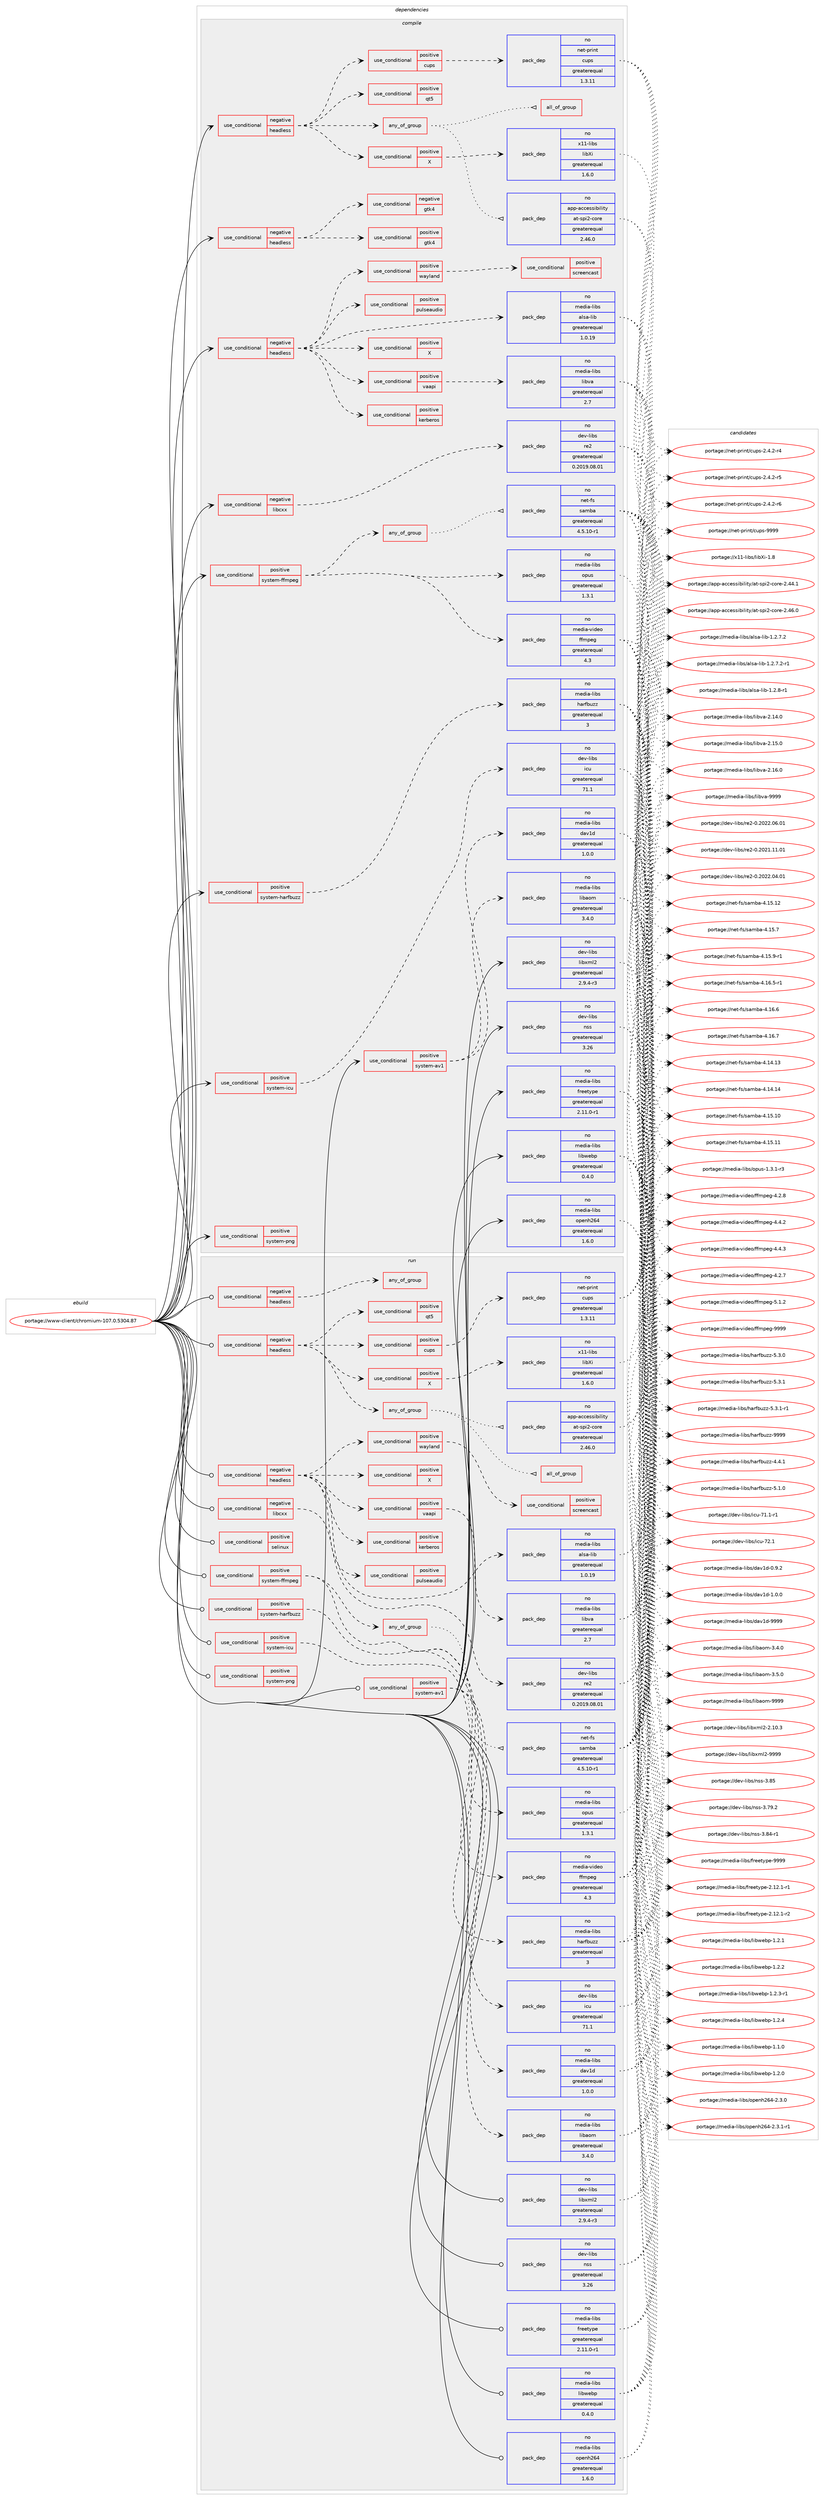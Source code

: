 digraph prolog {

# *************
# Graph options
# *************

newrank=true;
concentrate=true;
compound=true;
graph [rankdir=LR,fontname=Helvetica,fontsize=10,ranksep=1.5];#, ranksep=2.5, nodesep=0.2];
edge  [arrowhead=vee];
node  [fontname=Helvetica,fontsize=10];

# **********
# The ebuild
# **********

subgraph cluster_leftcol {
color=gray;
rank=same;
label=<<i>ebuild</i>>;
id [label="portage://www-client/chromium-107.0.5304.87", color=red, width=4, href="../www-client/chromium-107.0.5304.87.svg"];
}

# ****************
# The dependencies
# ****************

subgraph cluster_midcol {
color=gray;
label=<<i>dependencies</i>>;
subgraph cluster_compile {
fillcolor="#eeeeee";
style=filled;
label=<<i>compile</i>>;
subgraph cond559 {
dependency2097 [label=<<TABLE BORDER="0" CELLBORDER="1" CELLSPACING="0" CELLPADDING="4"><TR><TD ROWSPAN="3" CELLPADDING="10">use_conditional</TD></TR><TR><TD>negative</TD></TR><TR><TD>headless</TD></TR></TABLE>>, shape=none, color=red];
subgraph cond560 {
dependency2098 [label=<<TABLE BORDER="0" CELLBORDER="1" CELLSPACING="0" CELLPADDING="4"><TR><TD ROWSPAN="3" CELLPADDING="10">use_conditional</TD></TR><TR><TD>positive</TD></TR><TR><TD>X</TD></TR></TABLE>>, shape=none, color=red];
# *** BEGIN UNKNOWN DEPENDENCY TYPE (TODO) ***
# dependency2098 -> package_dependency(portage://www-client/chromium-107.0.5304.87,install,no,x11-libs,libXcomposite,none,[,,],any_same_slot,[])
# *** END UNKNOWN DEPENDENCY TYPE (TODO) ***

# *** BEGIN UNKNOWN DEPENDENCY TYPE (TODO) ***
# dependency2098 -> package_dependency(portage://www-client/chromium-107.0.5304.87,install,no,x11-libs,libXcursor,none,[,,],any_same_slot,[])
# *** END UNKNOWN DEPENDENCY TYPE (TODO) ***

# *** BEGIN UNKNOWN DEPENDENCY TYPE (TODO) ***
# dependency2098 -> package_dependency(portage://www-client/chromium-107.0.5304.87,install,no,x11-libs,libXdamage,none,[,,],any_same_slot,[])
# *** END UNKNOWN DEPENDENCY TYPE (TODO) ***

# *** BEGIN UNKNOWN DEPENDENCY TYPE (TODO) ***
# dependency2098 -> package_dependency(portage://www-client/chromium-107.0.5304.87,install,no,x11-libs,libXfixes,none,[,,],any_same_slot,[])
# *** END UNKNOWN DEPENDENCY TYPE (TODO) ***

subgraph pack1489 {
dependency2099 [label=<<TABLE BORDER="0" CELLBORDER="1" CELLSPACING="0" CELLPADDING="4" WIDTH="220"><TR><TD ROWSPAN="6" CELLPADDING="30">pack_dep</TD></TR><TR><TD WIDTH="110">no</TD></TR><TR><TD>x11-libs</TD></TR><TR><TD>libXi</TD></TR><TR><TD>greaterequal</TD></TR><TR><TD>1.6.0</TD></TR></TABLE>>, shape=none, color=blue];
}
dependency2098:e -> dependency2099:w [weight=20,style="dashed",arrowhead="vee"];
# *** BEGIN UNKNOWN DEPENDENCY TYPE (TODO) ***
# dependency2098 -> package_dependency(portage://www-client/chromium-107.0.5304.87,install,no,x11-libs,libXrandr,none,[,,],any_same_slot,[])
# *** END UNKNOWN DEPENDENCY TYPE (TODO) ***

# *** BEGIN UNKNOWN DEPENDENCY TYPE (TODO) ***
# dependency2098 -> package_dependency(portage://www-client/chromium-107.0.5304.87,install,no,x11-libs,libXrender,none,[,,],any_same_slot,[])
# *** END UNKNOWN DEPENDENCY TYPE (TODO) ***

# *** BEGIN UNKNOWN DEPENDENCY TYPE (TODO) ***
# dependency2098 -> package_dependency(portage://www-client/chromium-107.0.5304.87,install,no,x11-libs,libXtst,none,[,,],any_same_slot,[])
# *** END UNKNOWN DEPENDENCY TYPE (TODO) ***

# *** BEGIN UNKNOWN DEPENDENCY TYPE (TODO) ***
# dependency2098 -> package_dependency(portage://www-client/chromium-107.0.5304.87,install,no,x11-libs,libxshmfence,none,[,,],any_same_slot,[])
# *** END UNKNOWN DEPENDENCY TYPE (TODO) ***

}
dependency2097:e -> dependency2098:w [weight=20,style="dashed",arrowhead="vee"];
subgraph any51 {
dependency2100 [label=<<TABLE BORDER="0" CELLBORDER="1" CELLSPACING="0" CELLPADDING="4"><TR><TD CELLPADDING="10">any_of_group</TD></TR></TABLE>>, shape=none, color=red];subgraph pack1490 {
dependency2101 [label=<<TABLE BORDER="0" CELLBORDER="1" CELLSPACING="0" CELLPADDING="4" WIDTH="220"><TR><TD ROWSPAN="6" CELLPADDING="30">pack_dep</TD></TR><TR><TD WIDTH="110">no</TD></TR><TR><TD>app-accessibility</TD></TR><TR><TD>at-spi2-core</TD></TR><TR><TD>greaterequal</TD></TR><TR><TD>2.46.0</TD></TR></TABLE>>, shape=none, color=blue];
}
dependency2100:e -> dependency2101:w [weight=20,style="dotted",arrowhead="oinv"];
subgraph all1 {
dependency2102 [label=<<TABLE BORDER="0" CELLBORDER="1" CELLSPACING="0" CELLPADDING="4"><TR><TD CELLPADDING="10">all_of_group</TD></TR></TABLE>>, shape=none, color=red];# *** BEGIN UNKNOWN DEPENDENCY TYPE (TODO) ***
# dependency2102 -> package_dependency(portage://www-client/chromium-107.0.5304.87,install,no,app-accessibility,at-spi2-atk,none,[,,],[],[])
# *** END UNKNOWN DEPENDENCY TYPE (TODO) ***

# *** BEGIN UNKNOWN DEPENDENCY TYPE (TODO) ***
# dependency2102 -> package_dependency(portage://www-client/chromium-107.0.5304.87,install,no,dev-libs,atk,none,[,,],[],[])
# *** END UNKNOWN DEPENDENCY TYPE (TODO) ***

}
dependency2100:e -> dependency2102:w [weight=20,style="dotted",arrowhead="oinv"];
}
dependency2097:e -> dependency2100:w [weight=20,style="dashed",arrowhead="vee"];
# *** BEGIN UNKNOWN DEPENDENCY TYPE (TODO) ***
# dependency2097 -> package_dependency(portage://www-client/chromium-107.0.5304.87,install,no,media-libs,mesa,none,[,,],any_same_slot,[use(optenable(X),none),use(optenable(wayland),none)])
# *** END UNKNOWN DEPENDENCY TYPE (TODO) ***

subgraph cond561 {
dependency2103 [label=<<TABLE BORDER="0" CELLBORDER="1" CELLSPACING="0" CELLPADDING="4"><TR><TD ROWSPAN="3" CELLPADDING="10">use_conditional</TD></TR><TR><TD>positive</TD></TR><TR><TD>cups</TD></TR></TABLE>>, shape=none, color=red];
subgraph pack1491 {
dependency2104 [label=<<TABLE BORDER="0" CELLBORDER="1" CELLSPACING="0" CELLPADDING="4" WIDTH="220"><TR><TD ROWSPAN="6" CELLPADDING="30">pack_dep</TD></TR><TR><TD WIDTH="110">no</TD></TR><TR><TD>net-print</TD></TR><TR><TD>cups</TD></TR><TR><TD>greaterequal</TD></TR><TR><TD>1.3.11</TD></TR></TABLE>>, shape=none, color=blue];
}
dependency2103:e -> dependency2104:w [weight=20,style="dashed",arrowhead="vee"];
}
dependency2097:e -> dependency2103:w [weight=20,style="dashed",arrowhead="vee"];
# *** BEGIN UNKNOWN DEPENDENCY TYPE (TODO) ***
# dependency2097 -> package_dependency(portage://www-client/chromium-107.0.5304.87,install,no,virtual,udev,none,[,,],[],[])
# *** END UNKNOWN DEPENDENCY TYPE (TODO) ***

# *** BEGIN UNKNOWN DEPENDENCY TYPE (TODO) ***
# dependency2097 -> package_dependency(portage://www-client/chromium-107.0.5304.87,install,no,x11-libs,cairo,none,[,,],any_same_slot,[])
# *** END UNKNOWN DEPENDENCY TYPE (TODO) ***

# *** BEGIN UNKNOWN DEPENDENCY TYPE (TODO) ***
# dependency2097 -> package_dependency(portage://www-client/chromium-107.0.5304.87,install,no,x11-libs,gdk-pixbuf,none,[,,],[slot(2)],[])
# *** END UNKNOWN DEPENDENCY TYPE (TODO) ***

# *** BEGIN UNKNOWN DEPENDENCY TYPE (TODO) ***
# dependency2097 -> package_dependency(portage://www-client/chromium-107.0.5304.87,install,no,x11-libs,pango,none,[,,],any_same_slot,[])
# *** END UNKNOWN DEPENDENCY TYPE (TODO) ***

subgraph cond562 {
dependency2105 [label=<<TABLE BORDER="0" CELLBORDER="1" CELLSPACING="0" CELLPADDING="4"><TR><TD ROWSPAN="3" CELLPADDING="10">use_conditional</TD></TR><TR><TD>positive</TD></TR><TR><TD>qt5</TD></TR></TABLE>>, shape=none, color=red];
# *** BEGIN UNKNOWN DEPENDENCY TYPE (TODO) ***
# dependency2105 -> package_dependency(portage://www-client/chromium-107.0.5304.87,install,no,dev-qt,qtcore,none,[,,],[slot(5)],[])
# *** END UNKNOWN DEPENDENCY TYPE (TODO) ***

# *** BEGIN UNKNOWN DEPENDENCY TYPE (TODO) ***
# dependency2105 -> package_dependency(portage://www-client/chromium-107.0.5304.87,install,no,dev-qt,qtwidgets,none,[,,],[slot(5)],[])
# *** END UNKNOWN DEPENDENCY TYPE (TODO) ***

}
dependency2097:e -> dependency2105:w [weight=20,style="dashed",arrowhead="vee"];
}
id:e -> dependency2097:w [weight=20,style="solid",arrowhead="vee"];
subgraph cond563 {
dependency2106 [label=<<TABLE BORDER="0" CELLBORDER="1" CELLSPACING="0" CELLPADDING="4"><TR><TD ROWSPAN="3" CELLPADDING="10">use_conditional</TD></TR><TR><TD>negative</TD></TR><TR><TD>headless</TD></TR></TABLE>>, shape=none, color=red];
subgraph cond564 {
dependency2107 [label=<<TABLE BORDER="0" CELLBORDER="1" CELLSPACING="0" CELLPADDING="4"><TR><TD ROWSPAN="3" CELLPADDING="10">use_conditional</TD></TR><TR><TD>positive</TD></TR><TR><TD>gtk4</TD></TR></TABLE>>, shape=none, color=red];
# *** BEGIN UNKNOWN DEPENDENCY TYPE (TODO) ***
# dependency2107 -> package_dependency(portage://www-client/chromium-107.0.5304.87,install,no,gui-libs,gtk,none,[,,],[slot(4)],[use(optenable(X),none),use(optenable(wayland),none)])
# *** END UNKNOWN DEPENDENCY TYPE (TODO) ***

}
dependency2106:e -> dependency2107:w [weight=20,style="dashed",arrowhead="vee"];
subgraph cond565 {
dependency2108 [label=<<TABLE BORDER="0" CELLBORDER="1" CELLSPACING="0" CELLPADDING="4"><TR><TD ROWSPAN="3" CELLPADDING="10">use_conditional</TD></TR><TR><TD>negative</TD></TR><TR><TD>gtk4</TD></TR></TABLE>>, shape=none, color=red];
# *** BEGIN UNKNOWN DEPENDENCY TYPE (TODO) ***
# dependency2108 -> package_dependency(portage://www-client/chromium-107.0.5304.87,install,no,x11-libs,gtk+,none,[,,],[slot(3)],[use(optenable(X),none),use(optenable(wayland),none)])
# *** END UNKNOWN DEPENDENCY TYPE (TODO) ***

}
dependency2106:e -> dependency2108:w [weight=20,style="dashed",arrowhead="vee"];
}
id:e -> dependency2106:w [weight=20,style="solid",arrowhead="vee"];
subgraph cond566 {
dependency2109 [label=<<TABLE BORDER="0" CELLBORDER="1" CELLSPACING="0" CELLPADDING="4"><TR><TD ROWSPAN="3" CELLPADDING="10">use_conditional</TD></TR><TR><TD>negative</TD></TR><TR><TD>headless</TD></TR></TABLE>>, shape=none, color=red];
# *** BEGIN UNKNOWN DEPENDENCY TYPE (TODO) ***
# dependency2109 -> package_dependency(portage://www-client/chromium-107.0.5304.87,install,no,dev-libs,glib,none,[,,],[slot(2)],[])
# *** END UNKNOWN DEPENDENCY TYPE (TODO) ***

subgraph pack1492 {
dependency2110 [label=<<TABLE BORDER="0" CELLBORDER="1" CELLSPACING="0" CELLPADDING="4" WIDTH="220"><TR><TD ROWSPAN="6" CELLPADDING="30">pack_dep</TD></TR><TR><TD WIDTH="110">no</TD></TR><TR><TD>media-libs</TD></TR><TR><TD>alsa-lib</TD></TR><TR><TD>greaterequal</TD></TR><TR><TD>1.0.19</TD></TR></TABLE>>, shape=none, color=blue];
}
dependency2109:e -> dependency2110:w [weight=20,style="dashed",arrowhead="vee"];
subgraph cond567 {
dependency2111 [label=<<TABLE BORDER="0" CELLBORDER="1" CELLSPACING="0" CELLPADDING="4"><TR><TD ROWSPAN="3" CELLPADDING="10">use_conditional</TD></TR><TR><TD>positive</TD></TR><TR><TD>pulseaudio</TD></TR></TABLE>>, shape=none, color=red];
# *** BEGIN UNKNOWN DEPENDENCY TYPE (TODO) ***
# dependency2111 -> package_dependency(portage://www-client/chromium-107.0.5304.87,install,no,media-sound,pulseaudio,none,[,,],any_same_slot,[])
# *** END UNKNOWN DEPENDENCY TYPE (TODO) ***

}
dependency2109:e -> dependency2111:w [weight=20,style="dashed",arrowhead="vee"];
# *** BEGIN UNKNOWN DEPENDENCY TYPE (TODO) ***
# dependency2109 -> package_dependency(portage://www-client/chromium-107.0.5304.87,install,no,sys-apps,pciutils,none,[,,],any_same_slot,[])
# *** END UNKNOWN DEPENDENCY TYPE (TODO) ***

subgraph cond568 {
dependency2112 [label=<<TABLE BORDER="0" CELLBORDER="1" CELLSPACING="0" CELLPADDING="4"><TR><TD ROWSPAN="3" CELLPADDING="10">use_conditional</TD></TR><TR><TD>positive</TD></TR><TR><TD>kerberos</TD></TR></TABLE>>, shape=none, color=red];
# *** BEGIN UNKNOWN DEPENDENCY TYPE (TODO) ***
# dependency2112 -> package_dependency(portage://www-client/chromium-107.0.5304.87,install,no,virtual,krb5,none,[,,],[],[])
# *** END UNKNOWN DEPENDENCY TYPE (TODO) ***

}
dependency2109:e -> dependency2112:w [weight=20,style="dashed",arrowhead="vee"];
subgraph cond569 {
dependency2113 [label=<<TABLE BORDER="0" CELLBORDER="1" CELLSPACING="0" CELLPADDING="4"><TR><TD ROWSPAN="3" CELLPADDING="10">use_conditional</TD></TR><TR><TD>positive</TD></TR><TR><TD>vaapi</TD></TR></TABLE>>, shape=none, color=red];
subgraph pack1493 {
dependency2114 [label=<<TABLE BORDER="0" CELLBORDER="1" CELLSPACING="0" CELLPADDING="4" WIDTH="220"><TR><TD ROWSPAN="6" CELLPADDING="30">pack_dep</TD></TR><TR><TD WIDTH="110">no</TD></TR><TR><TD>media-libs</TD></TR><TR><TD>libva</TD></TR><TR><TD>greaterequal</TD></TR><TR><TD>2.7</TD></TR></TABLE>>, shape=none, color=blue];
}
dependency2113:e -> dependency2114:w [weight=20,style="dashed",arrowhead="vee"];
}
dependency2109:e -> dependency2113:w [weight=20,style="dashed",arrowhead="vee"];
subgraph cond570 {
dependency2115 [label=<<TABLE BORDER="0" CELLBORDER="1" CELLSPACING="0" CELLPADDING="4"><TR><TD ROWSPAN="3" CELLPADDING="10">use_conditional</TD></TR><TR><TD>positive</TD></TR><TR><TD>X</TD></TR></TABLE>>, shape=none, color=red];
# *** BEGIN UNKNOWN DEPENDENCY TYPE (TODO) ***
# dependency2115 -> package_dependency(portage://www-client/chromium-107.0.5304.87,install,no,x11-libs,libX11,none,[,,],any_same_slot,[])
# *** END UNKNOWN DEPENDENCY TYPE (TODO) ***

# *** BEGIN UNKNOWN DEPENDENCY TYPE (TODO) ***
# dependency2115 -> package_dependency(portage://www-client/chromium-107.0.5304.87,install,no,x11-libs,libXext,none,[,,],any_same_slot,[])
# *** END UNKNOWN DEPENDENCY TYPE (TODO) ***

# *** BEGIN UNKNOWN DEPENDENCY TYPE (TODO) ***
# dependency2115 -> package_dependency(portage://www-client/chromium-107.0.5304.87,install,no,x11-libs,libxcb,none,[,,],any_same_slot,[])
# *** END UNKNOWN DEPENDENCY TYPE (TODO) ***

}
dependency2109:e -> dependency2115:w [weight=20,style="dashed",arrowhead="vee"];
# *** BEGIN UNKNOWN DEPENDENCY TYPE (TODO) ***
# dependency2109 -> package_dependency(portage://www-client/chromium-107.0.5304.87,install,no,x11-libs,libxkbcommon,none,[,,],any_same_slot,[])
# *** END UNKNOWN DEPENDENCY TYPE (TODO) ***

subgraph cond571 {
dependency2116 [label=<<TABLE BORDER="0" CELLBORDER="1" CELLSPACING="0" CELLPADDING="4"><TR><TD ROWSPAN="3" CELLPADDING="10">use_conditional</TD></TR><TR><TD>positive</TD></TR><TR><TD>wayland</TD></TR></TABLE>>, shape=none, color=red];
# *** BEGIN UNKNOWN DEPENDENCY TYPE (TODO) ***
# dependency2116 -> package_dependency(portage://www-client/chromium-107.0.5304.87,install,no,dev-libs,wayland,none,[,,],any_same_slot,[])
# *** END UNKNOWN DEPENDENCY TYPE (TODO) ***

subgraph cond572 {
dependency2117 [label=<<TABLE BORDER="0" CELLBORDER="1" CELLSPACING="0" CELLPADDING="4"><TR><TD ROWSPAN="3" CELLPADDING="10">use_conditional</TD></TR><TR><TD>positive</TD></TR><TR><TD>screencast</TD></TR></TABLE>>, shape=none, color=red];
# *** BEGIN UNKNOWN DEPENDENCY TYPE (TODO) ***
# dependency2117 -> package_dependency(portage://www-client/chromium-107.0.5304.87,install,no,media-video,pipewire,none,[,,],any_same_slot,[])
# *** END UNKNOWN DEPENDENCY TYPE (TODO) ***

}
dependency2116:e -> dependency2117:w [weight=20,style="dashed",arrowhead="vee"];
}
dependency2109:e -> dependency2116:w [weight=20,style="dashed",arrowhead="vee"];
}
id:e -> dependency2109:w [weight=20,style="solid",arrowhead="vee"];
subgraph cond573 {
dependency2118 [label=<<TABLE BORDER="0" CELLBORDER="1" CELLSPACING="0" CELLPADDING="4"><TR><TD ROWSPAN="3" CELLPADDING="10">use_conditional</TD></TR><TR><TD>negative</TD></TR><TR><TD>libcxx</TD></TR></TABLE>>, shape=none, color=red];
subgraph pack1494 {
dependency2119 [label=<<TABLE BORDER="0" CELLBORDER="1" CELLSPACING="0" CELLPADDING="4" WIDTH="220"><TR><TD ROWSPAN="6" CELLPADDING="30">pack_dep</TD></TR><TR><TD WIDTH="110">no</TD></TR><TR><TD>dev-libs</TD></TR><TR><TD>re2</TD></TR><TR><TD>greaterequal</TD></TR><TR><TD>0.2019.08.01</TD></TR></TABLE>>, shape=none, color=blue];
}
dependency2118:e -> dependency2119:w [weight=20,style="dashed",arrowhead="vee"];
}
id:e -> dependency2118:w [weight=20,style="solid",arrowhead="vee"];
subgraph cond574 {
dependency2120 [label=<<TABLE BORDER="0" CELLBORDER="1" CELLSPACING="0" CELLPADDING="4"><TR><TD ROWSPAN="3" CELLPADDING="10">use_conditional</TD></TR><TR><TD>positive</TD></TR><TR><TD>system-av1</TD></TR></TABLE>>, shape=none, color=red];
subgraph pack1495 {
dependency2121 [label=<<TABLE BORDER="0" CELLBORDER="1" CELLSPACING="0" CELLPADDING="4" WIDTH="220"><TR><TD ROWSPAN="6" CELLPADDING="30">pack_dep</TD></TR><TR><TD WIDTH="110">no</TD></TR><TR><TD>media-libs</TD></TR><TR><TD>dav1d</TD></TR><TR><TD>greaterequal</TD></TR><TR><TD>1.0.0</TD></TR></TABLE>>, shape=none, color=blue];
}
dependency2120:e -> dependency2121:w [weight=20,style="dashed",arrowhead="vee"];
subgraph pack1496 {
dependency2122 [label=<<TABLE BORDER="0" CELLBORDER="1" CELLSPACING="0" CELLPADDING="4" WIDTH="220"><TR><TD ROWSPAN="6" CELLPADDING="30">pack_dep</TD></TR><TR><TD WIDTH="110">no</TD></TR><TR><TD>media-libs</TD></TR><TR><TD>libaom</TD></TR><TR><TD>greaterequal</TD></TR><TR><TD>3.4.0</TD></TR></TABLE>>, shape=none, color=blue];
}
dependency2120:e -> dependency2122:w [weight=20,style="dashed",arrowhead="vee"];
}
id:e -> dependency2120:w [weight=20,style="solid",arrowhead="vee"];
subgraph cond575 {
dependency2123 [label=<<TABLE BORDER="0" CELLBORDER="1" CELLSPACING="0" CELLPADDING="4"><TR><TD ROWSPAN="3" CELLPADDING="10">use_conditional</TD></TR><TR><TD>positive</TD></TR><TR><TD>system-ffmpeg</TD></TR></TABLE>>, shape=none, color=red];
subgraph pack1497 {
dependency2124 [label=<<TABLE BORDER="0" CELLBORDER="1" CELLSPACING="0" CELLPADDING="4" WIDTH="220"><TR><TD ROWSPAN="6" CELLPADDING="30">pack_dep</TD></TR><TR><TD WIDTH="110">no</TD></TR><TR><TD>media-video</TD></TR><TR><TD>ffmpeg</TD></TR><TR><TD>greaterequal</TD></TR><TR><TD>4.3</TD></TR></TABLE>>, shape=none, color=blue];
}
dependency2123:e -> dependency2124:w [weight=20,style="dashed",arrowhead="vee"];
subgraph any52 {
dependency2125 [label=<<TABLE BORDER="0" CELLBORDER="1" CELLSPACING="0" CELLPADDING="4"><TR><TD CELLPADDING="10">any_of_group</TD></TR></TABLE>>, shape=none, color=red];# *** BEGIN UNKNOWN DEPENDENCY TYPE (TODO) ***
# dependency2125 -> package_dependency(portage://www-client/chromium-107.0.5304.87,install,no,media-video,ffmpeg,none,[,,],[],[use(disable(samba),none)])
# *** END UNKNOWN DEPENDENCY TYPE (TODO) ***

subgraph pack1498 {
dependency2126 [label=<<TABLE BORDER="0" CELLBORDER="1" CELLSPACING="0" CELLPADDING="4" WIDTH="220"><TR><TD ROWSPAN="6" CELLPADDING="30">pack_dep</TD></TR><TR><TD WIDTH="110">no</TD></TR><TR><TD>net-fs</TD></TR><TR><TD>samba</TD></TR><TR><TD>greaterequal</TD></TR><TR><TD>4.5.10-r1</TD></TR></TABLE>>, shape=none, color=blue];
}
dependency2125:e -> dependency2126:w [weight=20,style="dotted",arrowhead="oinv"];
}
dependency2123:e -> dependency2125:w [weight=20,style="dashed",arrowhead="vee"];
subgraph pack1499 {
dependency2127 [label=<<TABLE BORDER="0" CELLBORDER="1" CELLSPACING="0" CELLPADDING="4" WIDTH="220"><TR><TD ROWSPAN="6" CELLPADDING="30">pack_dep</TD></TR><TR><TD WIDTH="110">no</TD></TR><TR><TD>media-libs</TD></TR><TR><TD>opus</TD></TR><TR><TD>greaterequal</TD></TR><TR><TD>1.3.1</TD></TR></TABLE>>, shape=none, color=blue];
}
dependency2123:e -> dependency2127:w [weight=20,style="dashed",arrowhead="vee"];
}
id:e -> dependency2123:w [weight=20,style="solid",arrowhead="vee"];
subgraph cond576 {
dependency2128 [label=<<TABLE BORDER="0" CELLBORDER="1" CELLSPACING="0" CELLPADDING="4"><TR><TD ROWSPAN="3" CELLPADDING="10">use_conditional</TD></TR><TR><TD>positive</TD></TR><TR><TD>system-harfbuzz</TD></TR></TABLE>>, shape=none, color=red];
subgraph pack1500 {
dependency2129 [label=<<TABLE BORDER="0" CELLBORDER="1" CELLSPACING="0" CELLPADDING="4" WIDTH="220"><TR><TD ROWSPAN="6" CELLPADDING="30">pack_dep</TD></TR><TR><TD WIDTH="110">no</TD></TR><TR><TD>media-libs</TD></TR><TR><TD>harfbuzz</TD></TR><TR><TD>greaterequal</TD></TR><TR><TD>3</TD></TR></TABLE>>, shape=none, color=blue];
}
dependency2128:e -> dependency2129:w [weight=20,style="dashed",arrowhead="vee"];
}
id:e -> dependency2128:w [weight=20,style="solid",arrowhead="vee"];
subgraph cond577 {
dependency2130 [label=<<TABLE BORDER="0" CELLBORDER="1" CELLSPACING="0" CELLPADDING="4"><TR><TD ROWSPAN="3" CELLPADDING="10">use_conditional</TD></TR><TR><TD>positive</TD></TR><TR><TD>system-icu</TD></TR></TABLE>>, shape=none, color=red];
subgraph pack1501 {
dependency2131 [label=<<TABLE BORDER="0" CELLBORDER="1" CELLSPACING="0" CELLPADDING="4" WIDTH="220"><TR><TD ROWSPAN="6" CELLPADDING="30">pack_dep</TD></TR><TR><TD WIDTH="110">no</TD></TR><TR><TD>dev-libs</TD></TR><TR><TD>icu</TD></TR><TR><TD>greaterequal</TD></TR><TR><TD>71.1</TD></TR></TABLE>>, shape=none, color=blue];
}
dependency2130:e -> dependency2131:w [weight=20,style="dashed",arrowhead="vee"];
}
id:e -> dependency2130:w [weight=20,style="solid",arrowhead="vee"];
subgraph cond578 {
dependency2132 [label=<<TABLE BORDER="0" CELLBORDER="1" CELLSPACING="0" CELLPADDING="4"><TR><TD ROWSPAN="3" CELLPADDING="10">use_conditional</TD></TR><TR><TD>positive</TD></TR><TR><TD>system-png</TD></TR></TABLE>>, shape=none, color=red];
# *** BEGIN UNKNOWN DEPENDENCY TYPE (TODO) ***
# dependency2132 -> package_dependency(portage://www-client/chromium-107.0.5304.87,install,no,media-libs,libpng,none,[,,],any_same_slot,[use(disable(apng),negative)])
# *** END UNKNOWN DEPENDENCY TYPE (TODO) ***

}
id:e -> dependency2132:w [weight=20,style="solid",arrowhead="vee"];
# *** BEGIN UNKNOWN DEPENDENCY TYPE (TODO) ***
# id -> package_dependency(portage://www-client/chromium-107.0.5304.87,install,no,app-arch,bzip2,none,[,,],any_same_slot,[])
# *** END UNKNOWN DEPENDENCY TYPE (TODO) ***

# *** BEGIN UNKNOWN DEPENDENCY TYPE (TODO) ***
# id -> package_dependency(portage://www-client/chromium-107.0.5304.87,install,no,dev-libs,expat,none,[,,],any_same_slot,[])
# *** END UNKNOWN DEPENDENCY TYPE (TODO) ***

subgraph pack1502 {
dependency2133 [label=<<TABLE BORDER="0" CELLBORDER="1" CELLSPACING="0" CELLPADDING="4" WIDTH="220"><TR><TD ROWSPAN="6" CELLPADDING="30">pack_dep</TD></TR><TR><TD WIDTH="110">no</TD></TR><TR><TD>dev-libs</TD></TR><TR><TD>libxml2</TD></TR><TR><TD>greaterequal</TD></TR><TR><TD>2.9.4-r3</TD></TR></TABLE>>, shape=none, color=blue];
}
id:e -> dependency2133:w [weight=20,style="solid",arrowhead="vee"];
# *** BEGIN UNKNOWN DEPENDENCY TYPE (TODO) ***
# id -> package_dependency(portage://www-client/chromium-107.0.5304.87,install,no,dev-libs,libxslt,none,[,,],any_same_slot,[])
# *** END UNKNOWN DEPENDENCY TYPE (TODO) ***

# *** BEGIN UNKNOWN DEPENDENCY TYPE (TODO) ***
# id -> package_dependency(portage://www-client/chromium-107.0.5304.87,install,no,dev-libs,nspr,none,[,,],any_same_slot,[])
# *** END UNKNOWN DEPENDENCY TYPE (TODO) ***

subgraph pack1503 {
dependency2134 [label=<<TABLE BORDER="0" CELLBORDER="1" CELLSPACING="0" CELLPADDING="4" WIDTH="220"><TR><TD ROWSPAN="6" CELLPADDING="30">pack_dep</TD></TR><TR><TD WIDTH="110">no</TD></TR><TR><TD>dev-libs</TD></TR><TR><TD>nss</TD></TR><TR><TD>greaterequal</TD></TR><TR><TD>3.26</TD></TR></TABLE>>, shape=none, color=blue];
}
id:e -> dependency2134:w [weight=20,style="solid",arrowhead="vee"];
# *** BEGIN UNKNOWN DEPENDENCY TYPE (TODO) ***
# id -> package_dependency(portage://www-client/chromium-107.0.5304.87,install,no,media-libs,flac,none,[,,],any_same_slot,[])
# *** END UNKNOWN DEPENDENCY TYPE (TODO) ***

# *** BEGIN UNKNOWN DEPENDENCY TYPE (TODO) ***
# id -> package_dependency(portage://www-client/chromium-107.0.5304.87,install,no,media-libs,fontconfig,none,[,,],any_same_slot,[])
# *** END UNKNOWN DEPENDENCY TYPE (TODO) ***

subgraph pack1504 {
dependency2135 [label=<<TABLE BORDER="0" CELLBORDER="1" CELLSPACING="0" CELLPADDING="4" WIDTH="220"><TR><TD ROWSPAN="6" CELLPADDING="30">pack_dep</TD></TR><TR><TD WIDTH="110">no</TD></TR><TR><TD>media-libs</TD></TR><TR><TD>freetype</TD></TR><TR><TD>greaterequal</TD></TR><TR><TD>2.11.0-r1</TD></TR></TABLE>>, shape=none, color=blue];
}
id:e -> dependency2135:w [weight=20,style="solid",arrowhead="vee"];
# *** BEGIN UNKNOWN DEPENDENCY TYPE (TODO) ***
# id -> package_dependency(portage://www-client/chromium-107.0.5304.87,install,no,media-libs,libjpeg-turbo,none,[,,],any_same_slot,[])
# *** END UNKNOWN DEPENDENCY TYPE (TODO) ***

subgraph pack1505 {
dependency2136 [label=<<TABLE BORDER="0" CELLBORDER="1" CELLSPACING="0" CELLPADDING="4" WIDTH="220"><TR><TD ROWSPAN="6" CELLPADDING="30">pack_dep</TD></TR><TR><TD WIDTH="110">no</TD></TR><TR><TD>media-libs</TD></TR><TR><TD>libwebp</TD></TR><TR><TD>greaterequal</TD></TR><TR><TD>0.4.0</TD></TR></TABLE>>, shape=none, color=blue];
}
id:e -> dependency2136:w [weight=20,style="solid",arrowhead="vee"];
# *** BEGIN UNKNOWN DEPENDENCY TYPE (TODO) ***
# id -> package_dependency(portage://www-client/chromium-107.0.5304.87,install,no,media-libs,mesa,none,[,,],any_same_slot,[use(enable(gbm),positive)])
# *** END UNKNOWN DEPENDENCY TYPE (TODO) ***

subgraph pack1506 {
dependency2137 [label=<<TABLE BORDER="0" CELLBORDER="1" CELLSPACING="0" CELLPADDING="4" WIDTH="220"><TR><TD ROWSPAN="6" CELLPADDING="30">pack_dep</TD></TR><TR><TD WIDTH="110">no</TD></TR><TR><TD>media-libs</TD></TR><TR><TD>openh264</TD></TR><TR><TD>greaterequal</TD></TR><TR><TD>1.6.0</TD></TR></TABLE>>, shape=none, color=blue];
}
id:e -> dependency2137:w [weight=20,style="solid",arrowhead="vee"];
# *** BEGIN UNKNOWN DEPENDENCY TYPE (TODO) ***
# id -> package_dependency(portage://www-client/chromium-107.0.5304.87,install,no,net-misc,curl,none,[,,],[],[use(enable(ssl),none)])
# *** END UNKNOWN DEPENDENCY TYPE (TODO) ***

# *** BEGIN UNKNOWN DEPENDENCY TYPE (TODO) ***
# id -> package_dependency(portage://www-client/chromium-107.0.5304.87,install,no,sys-apps,dbus,none,[,,],any_same_slot,[])
# *** END UNKNOWN DEPENDENCY TYPE (TODO) ***

# *** BEGIN UNKNOWN DEPENDENCY TYPE (TODO) ***
# id -> package_dependency(portage://www-client/chromium-107.0.5304.87,install,no,sys-libs,zlib,none,[,,],any_same_slot,[])
# *** END UNKNOWN DEPENDENCY TYPE (TODO) ***

# *** BEGIN UNKNOWN DEPENDENCY TYPE (TODO) ***
# id -> package_dependency(portage://www-client/chromium-107.0.5304.87,install,no,sys-libs,zlib,none,[,,],any_same_slot,[use(enable(minizip),none)])
# *** END UNKNOWN DEPENDENCY TYPE (TODO) ***

# *** BEGIN UNKNOWN DEPENDENCY TYPE (TODO) ***
# id -> package_dependency(portage://www-client/chromium-107.0.5304.87,install,no,x11-libs,libdrm,none,[,,],any_same_slot,[])
# *** END UNKNOWN DEPENDENCY TYPE (TODO) ***

# *** BEGIN UNKNOWN DEPENDENCY TYPE (TODO) ***
# id -> package_dependency(portage://www-client/chromium-107.0.5304.87,install,strong,sys-devel,llvm,none,[,,],[slot(0)],[])
# *** END UNKNOWN DEPENDENCY TYPE (TODO) ***

}
subgraph cluster_compileandrun {
fillcolor="#eeeeee";
style=filled;
label=<<i>compile and run</i>>;
}
subgraph cluster_run {
fillcolor="#eeeeee";
style=filled;
label=<<i>run</i>>;
subgraph cond579 {
dependency2138 [label=<<TABLE BORDER="0" CELLBORDER="1" CELLSPACING="0" CELLPADDING="4"><TR><TD ROWSPAN="3" CELLPADDING="10">use_conditional</TD></TR><TR><TD>negative</TD></TR><TR><TD>headless</TD></TR></TABLE>>, shape=none, color=red];
subgraph any53 {
dependency2139 [label=<<TABLE BORDER="0" CELLBORDER="1" CELLSPACING="0" CELLPADDING="4"><TR><TD CELLPADDING="10">any_of_group</TD></TR></TABLE>>, shape=none, color=red];# *** BEGIN UNKNOWN DEPENDENCY TYPE (TODO) ***
# dependency2139 -> package_dependency(portage://www-client/chromium-107.0.5304.87,run,no,x11-libs,gtk+,none,[,,],[slot(3)],[use(optenable(X),none),use(optenable(wayland),none)])
# *** END UNKNOWN DEPENDENCY TYPE (TODO) ***

# *** BEGIN UNKNOWN DEPENDENCY TYPE (TODO) ***
# dependency2139 -> package_dependency(portage://www-client/chromium-107.0.5304.87,run,no,gui-libs,gtk,none,[,,],[slot(4)],[use(optenable(X),none),use(optenable(wayland),none)])
# *** END UNKNOWN DEPENDENCY TYPE (TODO) ***

}
dependency2138:e -> dependency2139:w [weight=20,style="dashed",arrowhead="vee"];
# *** BEGIN UNKNOWN DEPENDENCY TYPE (TODO) ***
# dependency2138 -> package_dependency(portage://www-client/chromium-107.0.5304.87,run,no,x11-misc,xdg-utils,none,[,,],[],[])
# *** END UNKNOWN DEPENDENCY TYPE (TODO) ***

}
id:e -> dependency2138:w [weight=20,style="solid",arrowhead="odot"];
subgraph cond580 {
dependency2140 [label=<<TABLE BORDER="0" CELLBORDER="1" CELLSPACING="0" CELLPADDING="4"><TR><TD ROWSPAN="3" CELLPADDING="10">use_conditional</TD></TR><TR><TD>negative</TD></TR><TR><TD>headless</TD></TR></TABLE>>, shape=none, color=red];
subgraph cond581 {
dependency2141 [label=<<TABLE BORDER="0" CELLBORDER="1" CELLSPACING="0" CELLPADDING="4"><TR><TD ROWSPAN="3" CELLPADDING="10">use_conditional</TD></TR><TR><TD>positive</TD></TR><TR><TD>X</TD></TR></TABLE>>, shape=none, color=red];
# *** BEGIN UNKNOWN DEPENDENCY TYPE (TODO) ***
# dependency2141 -> package_dependency(portage://www-client/chromium-107.0.5304.87,run,no,x11-libs,libXcomposite,none,[,,],any_same_slot,[])
# *** END UNKNOWN DEPENDENCY TYPE (TODO) ***

# *** BEGIN UNKNOWN DEPENDENCY TYPE (TODO) ***
# dependency2141 -> package_dependency(portage://www-client/chromium-107.0.5304.87,run,no,x11-libs,libXcursor,none,[,,],any_same_slot,[])
# *** END UNKNOWN DEPENDENCY TYPE (TODO) ***

# *** BEGIN UNKNOWN DEPENDENCY TYPE (TODO) ***
# dependency2141 -> package_dependency(portage://www-client/chromium-107.0.5304.87,run,no,x11-libs,libXdamage,none,[,,],any_same_slot,[])
# *** END UNKNOWN DEPENDENCY TYPE (TODO) ***

# *** BEGIN UNKNOWN DEPENDENCY TYPE (TODO) ***
# dependency2141 -> package_dependency(portage://www-client/chromium-107.0.5304.87,run,no,x11-libs,libXfixes,none,[,,],any_same_slot,[])
# *** END UNKNOWN DEPENDENCY TYPE (TODO) ***

subgraph pack1507 {
dependency2142 [label=<<TABLE BORDER="0" CELLBORDER="1" CELLSPACING="0" CELLPADDING="4" WIDTH="220"><TR><TD ROWSPAN="6" CELLPADDING="30">pack_dep</TD></TR><TR><TD WIDTH="110">no</TD></TR><TR><TD>x11-libs</TD></TR><TR><TD>libXi</TD></TR><TR><TD>greaterequal</TD></TR><TR><TD>1.6.0</TD></TR></TABLE>>, shape=none, color=blue];
}
dependency2141:e -> dependency2142:w [weight=20,style="dashed",arrowhead="vee"];
# *** BEGIN UNKNOWN DEPENDENCY TYPE (TODO) ***
# dependency2141 -> package_dependency(portage://www-client/chromium-107.0.5304.87,run,no,x11-libs,libXrandr,none,[,,],any_same_slot,[])
# *** END UNKNOWN DEPENDENCY TYPE (TODO) ***

# *** BEGIN UNKNOWN DEPENDENCY TYPE (TODO) ***
# dependency2141 -> package_dependency(portage://www-client/chromium-107.0.5304.87,run,no,x11-libs,libXrender,none,[,,],any_same_slot,[])
# *** END UNKNOWN DEPENDENCY TYPE (TODO) ***

# *** BEGIN UNKNOWN DEPENDENCY TYPE (TODO) ***
# dependency2141 -> package_dependency(portage://www-client/chromium-107.0.5304.87,run,no,x11-libs,libXtst,none,[,,],any_same_slot,[])
# *** END UNKNOWN DEPENDENCY TYPE (TODO) ***

# *** BEGIN UNKNOWN DEPENDENCY TYPE (TODO) ***
# dependency2141 -> package_dependency(portage://www-client/chromium-107.0.5304.87,run,no,x11-libs,libxshmfence,none,[,,],any_same_slot,[])
# *** END UNKNOWN DEPENDENCY TYPE (TODO) ***

}
dependency2140:e -> dependency2141:w [weight=20,style="dashed",arrowhead="vee"];
subgraph any54 {
dependency2143 [label=<<TABLE BORDER="0" CELLBORDER="1" CELLSPACING="0" CELLPADDING="4"><TR><TD CELLPADDING="10">any_of_group</TD></TR></TABLE>>, shape=none, color=red];subgraph pack1508 {
dependency2144 [label=<<TABLE BORDER="0" CELLBORDER="1" CELLSPACING="0" CELLPADDING="4" WIDTH="220"><TR><TD ROWSPAN="6" CELLPADDING="30">pack_dep</TD></TR><TR><TD WIDTH="110">no</TD></TR><TR><TD>app-accessibility</TD></TR><TR><TD>at-spi2-core</TD></TR><TR><TD>greaterequal</TD></TR><TR><TD>2.46.0</TD></TR></TABLE>>, shape=none, color=blue];
}
dependency2143:e -> dependency2144:w [weight=20,style="dotted",arrowhead="oinv"];
subgraph all2 {
dependency2145 [label=<<TABLE BORDER="0" CELLBORDER="1" CELLSPACING="0" CELLPADDING="4"><TR><TD CELLPADDING="10">all_of_group</TD></TR></TABLE>>, shape=none, color=red];# *** BEGIN UNKNOWN DEPENDENCY TYPE (TODO) ***
# dependency2145 -> package_dependency(portage://www-client/chromium-107.0.5304.87,run,no,app-accessibility,at-spi2-atk,none,[,,],[],[])
# *** END UNKNOWN DEPENDENCY TYPE (TODO) ***

# *** BEGIN UNKNOWN DEPENDENCY TYPE (TODO) ***
# dependency2145 -> package_dependency(portage://www-client/chromium-107.0.5304.87,run,no,dev-libs,atk,none,[,,],[],[])
# *** END UNKNOWN DEPENDENCY TYPE (TODO) ***

}
dependency2143:e -> dependency2145:w [weight=20,style="dotted",arrowhead="oinv"];
}
dependency2140:e -> dependency2143:w [weight=20,style="dashed",arrowhead="vee"];
# *** BEGIN UNKNOWN DEPENDENCY TYPE (TODO) ***
# dependency2140 -> package_dependency(portage://www-client/chromium-107.0.5304.87,run,no,media-libs,mesa,none,[,,],any_same_slot,[use(optenable(X),none),use(optenable(wayland),none)])
# *** END UNKNOWN DEPENDENCY TYPE (TODO) ***

subgraph cond582 {
dependency2146 [label=<<TABLE BORDER="0" CELLBORDER="1" CELLSPACING="0" CELLPADDING="4"><TR><TD ROWSPAN="3" CELLPADDING="10">use_conditional</TD></TR><TR><TD>positive</TD></TR><TR><TD>cups</TD></TR></TABLE>>, shape=none, color=red];
subgraph pack1509 {
dependency2147 [label=<<TABLE BORDER="0" CELLBORDER="1" CELLSPACING="0" CELLPADDING="4" WIDTH="220"><TR><TD ROWSPAN="6" CELLPADDING="30">pack_dep</TD></TR><TR><TD WIDTH="110">no</TD></TR><TR><TD>net-print</TD></TR><TR><TD>cups</TD></TR><TR><TD>greaterequal</TD></TR><TR><TD>1.3.11</TD></TR></TABLE>>, shape=none, color=blue];
}
dependency2146:e -> dependency2147:w [weight=20,style="dashed",arrowhead="vee"];
}
dependency2140:e -> dependency2146:w [weight=20,style="dashed",arrowhead="vee"];
# *** BEGIN UNKNOWN DEPENDENCY TYPE (TODO) ***
# dependency2140 -> package_dependency(portage://www-client/chromium-107.0.5304.87,run,no,virtual,udev,none,[,,],[],[])
# *** END UNKNOWN DEPENDENCY TYPE (TODO) ***

# *** BEGIN UNKNOWN DEPENDENCY TYPE (TODO) ***
# dependency2140 -> package_dependency(portage://www-client/chromium-107.0.5304.87,run,no,x11-libs,cairo,none,[,,],any_same_slot,[])
# *** END UNKNOWN DEPENDENCY TYPE (TODO) ***

# *** BEGIN UNKNOWN DEPENDENCY TYPE (TODO) ***
# dependency2140 -> package_dependency(portage://www-client/chromium-107.0.5304.87,run,no,x11-libs,gdk-pixbuf,none,[,,],[slot(2)],[])
# *** END UNKNOWN DEPENDENCY TYPE (TODO) ***

# *** BEGIN UNKNOWN DEPENDENCY TYPE (TODO) ***
# dependency2140 -> package_dependency(portage://www-client/chromium-107.0.5304.87,run,no,x11-libs,pango,none,[,,],any_same_slot,[])
# *** END UNKNOWN DEPENDENCY TYPE (TODO) ***

subgraph cond583 {
dependency2148 [label=<<TABLE BORDER="0" CELLBORDER="1" CELLSPACING="0" CELLPADDING="4"><TR><TD ROWSPAN="3" CELLPADDING="10">use_conditional</TD></TR><TR><TD>positive</TD></TR><TR><TD>qt5</TD></TR></TABLE>>, shape=none, color=red];
# *** BEGIN UNKNOWN DEPENDENCY TYPE (TODO) ***
# dependency2148 -> package_dependency(portage://www-client/chromium-107.0.5304.87,run,no,dev-qt,qtcore,none,[,,],[slot(5)],[])
# *** END UNKNOWN DEPENDENCY TYPE (TODO) ***

# *** BEGIN UNKNOWN DEPENDENCY TYPE (TODO) ***
# dependency2148 -> package_dependency(portage://www-client/chromium-107.0.5304.87,run,no,dev-qt,qtwidgets,none,[,,],[slot(5)],[])
# *** END UNKNOWN DEPENDENCY TYPE (TODO) ***

}
dependency2140:e -> dependency2148:w [weight=20,style="dashed",arrowhead="vee"];
}
id:e -> dependency2140:w [weight=20,style="solid",arrowhead="odot"];
subgraph cond584 {
dependency2149 [label=<<TABLE BORDER="0" CELLBORDER="1" CELLSPACING="0" CELLPADDING="4"><TR><TD ROWSPAN="3" CELLPADDING="10">use_conditional</TD></TR><TR><TD>negative</TD></TR><TR><TD>headless</TD></TR></TABLE>>, shape=none, color=red];
# *** BEGIN UNKNOWN DEPENDENCY TYPE (TODO) ***
# dependency2149 -> package_dependency(portage://www-client/chromium-107.0.5304.87,run,no,dev-libs,glib,none,[,,],[slot(2)],[])
# *** END UNKNOWN DEPENDENCY TYPE (TODO) ***

subgraph pack1510 {
dependency2150 [label=<<TABLE BORDER="0" CELLBORDER="1" CELLSPACING="0" CELLPADDING="4" WIDTH="220"><TR><TD ROWSPAN="6" CELLPADDING="30">pack_dep</TD></TR><TR><TD WIDTH="110">no</TD></TR><TR><TD>media-libs</TD></TR><TR><TD>alsa-lib</TD></TR><TR><TD>greaterequal</TD></TR><TR><TD>1.0.19</TD></TR></TABLE>>, shape=none, color=blue];
}
dependency2149:e -> dependency2150:w [weight=20,style="dashed",arrowhead="vee"];
subgraph cond585 {
dependency2151 [label=<<TABLE BORDER="0" CELLBORDER="1" CELLSPACING="0" CELLPADDING="4"><TR><TD ROWSPAN="3" CELLPADDING="10">use_conditional</TD></TR><TR><TD>positive</TD></TR><TR><TD>pulseaudio</TD></TR></TABLE>>, shape=none, color=red];
# *** BEGIN UNKNOWN DEPENDENCY TYPE (TODO) ***
# dependency2151 -> package_dependency(portage://www-client/chromium-107.0.5304.87,run,no,media-sound,pulseaudio,none,[,,],any_same_slot,[])
# *** END UNKNOWN DEPENDENCY TYPE (TODO) ***

}
dependency2149:e -> dependency2151:w [weight=20,style="dashed",arrowhead="vee"];
# *** BEGIN UNKNOWN DEPENDENCY TYPE (TODO) ***
# dependency2149 -> package_dependency(portage://www-client/chromium-107.0.5304.87,run,no,sys-apps,pciutils,none,[,,],any_same_slot,[])
# *** END UNKNOWN DEPENDENCY TYPE (TODO) ***

subgraph cond586 {
dependency2152 [label=<<TABLE BORDER="0" CELLBORDER="1" CELLSPACING="0" CELLPADDING="4"><TR><TD ROWSPAN="3" CELLPADDING="10">use_conditional</TD></TR><TR><TD>positive</TD></TR><TR><TD>kerberos</TD></TR></TABLE>>, shape=none, color=red];
# *** BEGIN UNKNOWN DEPENDENCY TYPE (TODO) ***
# dependency2152 -> package_dependency(portage://www-client/chromium-107.0.5304.87,run,no,virtual,krb5,none,[,,],[],[])
# *** END UNKNOWN DEPENDENCY TYPE (TODO) ***

}
dependency2149:e -> dependency2152:w [weight=20,style="dashed",arrowhead="vee"];
subgraph cond587 {
dependency2153 [label=<<TABLE BORDER="0" CELLBORDER="1" CELLSPACING="0" CELLPADDING="4"><TR><TD ROWSPAN="3" CELLPADDING="10">use_conditional</TD></TR><TR><TD>positive</TD></TR><TR><TD>vaapi</TD></TR></TABLE>>, shape=none, color=red];
subgraph pack1511 {
dependency2154 [label=<<TABLE BORDER="0" CELLBORDER="1" CELLSPACING="0" CELLPADDING="4" WIDTH="220"><TR><TD ROWSPAN="6" CELLPADDING="30">pack_dep</TD></TR><TR><TD WIDTH="110">no</TD></TR><TR><TD>media-libs</TD></TR><TR><TD>libva</TD></TR><TR><TD>greaterequal</TD></TR><TR><TD>2.7</TD></TR></TABLE>>, shape=none, color=blue];
}
dependency2153:e -> dependency2154:w [weight=20,style="dashed",arrowhead="vee"];
}
dependency2149:e -> dependency2153:w [weight=20,style="dashed",arrowhead="vee"];
subgraph cond588 {
dependency2155 [label=<<TABLE BORDER="0" CELLBORDER="1" CELLSPACING="0" CELLPADDING="4"><TR><TD ROWSPAN="3" CELLPADDING="10">use_conditional</TD></TR><TR><TD>positive</TD></TR><TR><TD>X</TD></TR></TABLE>>, shape=none, color=red];
# *** BEGIN UNKNOWN DEPENDENCY TYPE (TODO) ***
# dependency2155 -> package_dependency(portage://www-client/chromium-107.0.5304.87,run,no,x11-libs,libX11,none,[,,],any_same_slot,[])
# *** END UNKNOWN DEPENDENCY TYPE (TODO) ***

# *** BEGIN UNKNOWN DEPENDENCY TYPE (TODO) ***
# dependency2155 -> package_dependency(portage://www-client/chromium-107.0.5304.87,run,no,x11-libs,libXext,none,[,,],any_same_slot,[])
# *** END UNKNOWN DEPENDENCY TYPE (TODO) ***

# *** BEGIN UNKNOWN DEPENDENCY TYPE (TODO) ***
# dependency2155 -> package_dependency(portage://www-client/chromium-107.0.5304.87,run,no,x11-libs,libxcb,none,[,,],any_same_slot,[])
# *** END UNKNOWN DEPENDENCY TYPE (TODO) ***

}
dependency2149:e -> dependency2155:w [weight=20,style="dashed",arrowhead="vee"];
# *** BEGIN UNKNOWN DEPENDENCY TYPE (TODO) ***
# dependency2149 -> package_dependency(portage://www-client/chromium-107.0.5304.87,run,no,x11-libs,libxkbcommon,none,[,,],any_same_slot,[])
# *** END UNKNOWN DEPENDENCY TYPE (TODO) ***

subgraph cond589 {
dependency2156 [label=<<TABLE BORDER="0" CELLBORDER="1" CELLSPACING="0" CELLPADDING="4"><TR><TD ROWSPAN="3" CELLPADDING="10">use_conditional</TD></TR><TR><TD>positive</TD></TR><TR><TD>wayland</TD></TR></TABLE>>, shape=none, color=red];
# *** BEGIN UNKNOWN DEPENDENCY TYPE (TODO) ***
# dependency2156 -> package_dependency(portage://www-client/chromium-107.0.5304.87,run,no,dev-libs,wayland,none,[,,],any_same_slot,[])
# *** END UNKNOWN DEPENDENCY TYPE (TODO) ***

subgraph cond590 {
dependency2157 [label=<<TABLE BORDER="0" CELLBORDER="1" CELLSPACING="0" CELLPADDING="4"><TR><TD ROWSPAN="3" CELLPADDING="10">use_conditional</TD></TR><TR><TD>positive</TD></TR><TR><TD>screencast</TD></TR></TABLE>>, shape=none, color=red];
# *** BEGIN UNKNOWN DEPENDENCY TYPE (TODO) ***
# dependency2157 -> package_dependency(portage://www-client/chromium-107.0.5304.87,run,no,media-video,pipewire,none,[,,],any_same_slot,[])
# *** END UNKNOWN DEPENDENCY TYPE (TODO) ***

}
dependency2156:e -> dependency2157:w [weight=20,style="dashed",arrowhead="vee"];
}
dependency2149:e -> dependency2156:w [weight=20,style="dashed",arrowhead="vee"];
}
id:e -> dependency2149:w [weight=20,style="solid",arrowhead="odot"];
subgraph cond591 {
dependency2158 [label=<<TABLE BORDER="0" CELLBORDER="1" CELLSPACING="0" CELLPADDING="4"><TR><TD ROWSPAN="3" CELLPADDING="10">use_conditional</TD></TR><TR><TD>negative</TD></TR><TR><TD>libcxx</TD></TR></TABLE>>, shape=none, color=red];
subgraph pack1512 {
dependency2159 [label=<<TABLE BORDER="0" CELLBORDER="1" CELLSPACING="0" CELLPADDING="4" WIDTH="220"><TR><TD ROWSPAN="6" CELLPADDING="30">pack_dep</TD></TR><TR><TD WIDTH="110">no</TD></TR><TR><TD>dev-libs</TD></TR><TR><TD>re2</TD></TR><TR><TD>greaterequal</TD></TR><TR><TD>0.2019.08.01</TD></TR></TABLE>>, shape=none, color=blue];
}
dependency2158:e -> dependency2159:w [weight=20,style="dashed",arrowhead="vee"];
}
id:e -> dependency2158:w [weight=20,style="solid",arrowhead="odot"];
subgraph cond592 {
dependency2160 [label=<<TABLE BORDER="0" CELLBORDER="1" CELLSPACING="0" CELLPADDING="4"><TR><TD ROWSPAN="3" CELLPADDING="10">use_conditional</TD></TR><TR><TD>positive</TD></TR><TR><TD>selinux</TD></TR></TABLE>>, shape=none, color=red];
# *** BEGIN UNKNOWN DEPENDENCY TYPE (TODO) ***
# dependency2160 -> package_dependency(portage://www-client/chromium-107.0.5304.87,run,no,sec-policy,selinux-chromium,none,[,,],[],[])
# *** END UNKNOWN DEPENDENCY TYPE (TODO) ***

}
id:e -> dependency2160:w [weight=20,style="solid",arrowhead="odot"];
subgraph cond593 {
dependency2161 [label=<<TABLE BORDER="0" CELLBORDER="1" CELLSPACING="0" CELLPADDING="4"><TR><TD ROWSPAN="3" CELLPADDING="10">use_conditional</TD></TR><TR><TD>positive</TD></TR><TR><TD>system-av1</TD></TR></TABLE>>, shape=none, color=red];
subgraph pack1513 {
dependency2162 [label=<<TABLE BORDER="0" CELLBORDER="1" CELLSPACING="0" CELLPADDING="4" WIDTH="220"><TR><TD ROWSPAN="6" CELLPADDING="30">pack_dep</TD></TR><TR><TD WIDTH="110">no</TD></TR><TR><TD>media-libs</TD></TR><TR><TD>dav1d</TD></TR><TR><TD>greaterequal</TD></TR><TR><TD>1.0.0</TD></TR></TABLE>>, shape=none, color=blue];
}
dependency2161:e -> dependency2162:w [weight=20,style="dashed",arrowhead="vee"];
subgraph pack1514 {
dependency2163 [label=<<TABLE BORDER="0" CELLBORDER="1" CELLSPACING="0" CELLPADDING="4" WIDTH="220"><TR><TD ROWSPAN="6" CELLPADDING="30">pack_dep</TD></TR><TR><TD WIDTH="110">no</TD></TR><TR><TD>media-libs</TD></TR><TR><TD>libaom</TD></TR><TR><TD>greaterequal</TD></TR><TR><TD>3.4.0</TD></TR></TABLE>>, shape=none, color=blue];
}
dependency2161:e -> dependency2163:w [weight=20,style="dashed",arrowhead="vee"];
}
id:e -> dependency2161:w [weight=20,style="solid",arrowhead="odot"];
subgraph cond594 {
dependency2164 [label=<<TABLE BORDER="0" CELLBORDER="1" CELLSPACING="0" CELLPADDING="4"><TR><TD ROWSPAN="3" CELLPADDING="10">use_conditional</TD></TR><TR><TD>positive</TD></TR><TR><TD>system-ffmpeg</TD></TR></TABLE>>, shape=none, color=red];
subgraph pack1515 {
dependency2165 [label=<<TABLE BORDER="0" CELLBORDER="1" CELLSPACING="0" CELLPADDING="4" WIDTH="220"><TR><TD ROWSPAN="6" CELLPADDING="30">pack_dep</TD></TR><TR><TD WIDTH="110">no</TD></TR><TR><TD>media-video</TD></TR><TR><TD>ffmpeg</TD></TR><TR><TD>greaterequal</TD></TR><TR><TD>4.3</TD></TR></TABLE>>, shape=none, color=blue];
}
dependency2164:e -> dependency2165:w [weight=20,style="dashed",arrowhead="vee"];
subgraph any55 {
dependency2166 [label=<<TABLE BORDER="0" CELLBORDER="1" CELLSPACING="0" CELLPADDING="4"><TR><TD CELLPADDING="10">any_of_group</TD></TR></TABLE>>, shape=none, color=red];# *** BEGIN UNKNOWN DEPENDENCY TYPE (TODO) ***
# dependency2166 -> package_dependency(portage://www-client/chromium-107.0.5304.87,run,no,media-video,ffmpeg,none,[,,],[],[use(disable(samba),none)])
# *** END UNKNOWN DEPENDENCY TYPE (TODO) ***

subgraph pack1516 {
dependency2167 [label=<<TABLE BORDER="0" CELLBORDER="1" CELLSPACING="0" CELLPADDING="4" WIDTH="220"><TR><TD ROWSPAN="6" CELLPADDING="30">pack_dep</TD></TR><TR><TD WIDTH="110">no</TD></TR><TR><TD>net-fs</TD></TR><TR><TD>samba</TD></TR><TR><TD>greaterequal</TD></TR><TR><TD>4.5.10-r1</TD></TR></TABLE>>, shape=none, color=blue];
}
dependency2166:e -> dependency2167:w [weight=20,style="dotted",arrowhead="oinv"];
}
dependency2164:e -> dependency2166:w [weight=20,style="dashed",arrowhead="vee"];
subgraph pack1517 {
dependency2168 [label=<<TABLE BORDER="0" CELLBORDER="1" CELLSPACING="0" CELLPADDING="4" WIDTH="220"><TR><TD ROWSPAN="6" CELLPADDING="30">pack_dep</TD></TR><TR><TD WIDTH="110">no</TD></TR><TR><TD>media-libs</TD></TR><TR><TD>opus</TD></TR><TR><TD>greaterequal</TD></TR><TR><TD>1.3.1</TD></TR></TABLE>>, shape=none, color=blue];
}
dependency2164:e -> dependency2168:w [weight=20,style="dashed",arrowhead="vee"];
}
id:e -> dependency2164:w [weight=20,style="solid",arrowhead="odot"];
subgraph cond595 {
dependency2169 [label=<<TABLE BORDER="0" CELLBORDER="1" CELLSPACING="0" CELLPADDING="4"><TR><TD ROWSPAN="3" CELLPADDING="10">use_conditional</TD></TR><TR><TD>positive</TD></TR><TR><TD>system-harfbuzz</TD></TR></TABLE>>, shape=none, color=red];
subgraph pack1518 {
dependency2170 [label=<<TABLE BORDER="0" CELLBORDER="1" CELLSPACING="0" CELLPADDING="4" WIDTH="220"><TR><TD ROWSPAN="6" CELLPADDING="30">pack_dep</TD></TR><TR><TD WIDTH="110">no</TD></TR><TR><TD>media-libs</TD></TR><TR><TD>harfbuzz</TD></TR><TR><TD>greaterequal</TD></TR><TR><TD>3</TD></TR></TABLE>>, shape=none, color=blue];
}
dependency2169:e -> dependency2170:w [weight=20,style="dashed",arrowhead="vee"];
}
id:e -> dependency2169:w [weight=20,style="solid",arrowhead="odot"];
subgraph cond596 {
dependency2171 [label=<<TABLE BORDER="0" CELLBORDER="1" CELLSPACING="0" CELLPADDING="4"><TR><TD ROWSPAN="3" CELLPADDING="10">use_conditional</TD></TR><TR><TD>positive</TD></TR><TR><TD>system-icu</TD></TR></TABLE>>, shape=none, color=red];
subgraph pack1519 {
dependency2172 [label=<<TABLE BORDER="0" CELLBORDER="1" CELLSPACING="0" CELLPADDING="4" WIDTH="220"><TR><TD ROWSPAN="6" CELLPADDING="30">pack_dep</TD></TR><TR><TD WIDTH="110">no</TD></TR><TR><TD>dev-libs</TD></TR><TR><TD>icu</TD></TR><TR><TD>greaterequal</TD></TR><TR><TD>71.1</TD></TR></TABLE>>, shape=none, color=blue];
}
dependency2171:e -> dependency2172:w [weight=20,style="dashed",arrowhead="vee"];
}
id:e -> dependency2171:w [weight=20,style="solid",arrowhead="odot"];
subgraph cond597 {
dependency2173 [label=<<TABLE BORDER="0" CELLBORDER="1" CELLSPACING="0" CELLPADDING="4"><TR><TD ROWSPAN="3" CELLPADDING="10">use_conditional</TD></TR><TR><TD>positive</TD></TR><TR><TD>system-png</TD></TR></TABLE>>, shape=none, color=red];
# *** BEGIN UNKNOWN DEPENDENCY TYPE (TODO) ***
# dependency2173 -> package_dependency(portage://www-client/chromium-107.0.5304.87,run,no,media-libs,libpng,none,[,,],any_same_slot,[use(disable(apng),negative)])
# *** END UNKNOWN DEPENDENCY TYPE (TODO) ***

}
id:e -> dependency2173:w [weight=20,style="solid",arrowhead="odot"];
# *** BEGIN UNKNOWN DEPENDENCY TYPE (TODO) ***
# id -> package_dependency(portage://www-client/chromium-107.0.5304.87,run,no,app-arch,bzip2,none,[,,],any_same_slot,[])
# *** END UNKNOWN DEPENDENCY TYPE (TODO) ***

# *** BEGIN UNKNOWN DEPENDENCY TYPE (TODO) ***
# id -> package_dependency(portage://www-client/chromium-107.0.5304.87,run,no,dev-libs,expat,none,[,,],any_same_slot,[])
# *** END UNKNOWN DEPENDENCY TYPE (TODO) ***

subgraph pack1520 {
dependency2174 [label=<<TABLE BORDER="0" CELLBORDER="1" CELLSPACING="0" CELLPADDING="4" WIDTH="220"><TR><TD ROWSPAN="6" CELLPADDING="30">pack_dep</TD></TR><TR><TD WIDTH="110">no</TD></TR><TR><TD>dev-libs</TD></TR><TR><TD>libxml2</TD></TR><TR><TD>greaterequal</TD></TR><TR><TD>2.9.4-r3</TD></TR></TABLE>>, shape=none, color=blue];
}
id:e -> dependency2174:w [weight=20,style="solid",arrowhead="odot"];
# *** BEGIN UNKNOWN DEPENDENCY TYPE (TODO) ***
# id -> package_dependency(portage://www-client/chromium-107.0.5304.87,run,no,dev-libs,libxslt,none,[,,],any_same_slot,[])
# *** END UNKNOWN DEPENDENCY TYPE (TODO) ***

# *** BEGIN UNKNOWN DEPENDENCY TYPE (TODO) ***
# id -> package_dependency(portage://www-client/chromium-107.0.5304.87,run,no,dev-libs,nspr,none,[,,],any_same_slot,[])
# *** END UNKNOWN DEPENDENCY TYPE (TODO) ***

subgraph pack1521 {
dependency2175 [label=<<TABLE BORDER="0" CELLBORDER="1" CELLSPACING="0" CELLPADDING="4" WIDTH="220"><TR><TD ROWSPAN="6" CELLPADDING="30">pack_dep</TD></TR><TR><TD WIDTH="110">no</TD></TR><TR><TD>dev-libs</TD></TR><TR><TD>nss</TD></TR><TR><TD>greaterequal</TD></TR><TR><TD>3.26</TD></TR></TABLE>>, shape=none, color=blue];
}
id:e -> dependency2175:w [weight=20,style="solid",arrowhead="odot"];
# *** BEGIN UNKNOWN DEPENDENCY TYPE (TODO) ***
# id -> package_dependency(portage://www-client/chromium-107.0.5304.87,run,no,media-libs,flac,none,[,,],any_same_slot,[])
# *** END UNKNOWN DEPENDENCY TYPE (TODO) ***

# *** BEGIN UNKNOWN DEPENDENCY TYPE (TODO) ***
# id -> package_dependency(portage://www-client/chromium-107.0.5304.87,run,no,media-libs,fontconfig,none,[,,],any_same_slot,[])
# *** END UNKNOWN DEPENDENCY TYPE (TODO) ***

subgraph pack1522 {
dependency2176 [label=<<TABLE BORDER="0" CELLBORDER="1" CELLSPACING="0" CELLPADDING="4" WIDTH="220"><TR><TD ROWSPAN="6" CELLPADDING="30">pack_dep</TD></TR><TR><TD WIDTH="110">no</TD></TR><TR><TD>media-libs</TD></TR><TR><TD>freetype</TD></TR><TR><TD>greaterequal</TD></TR><TR><TD>2.11.0-r1</TD></TR></TABLE>>, shape=none, color=blue];
}
id:e -> dependency2176:w [weight=20,style="solid",arrowhead="odot"];
# *** BEGIN UNKNOWN DEPENDENCY TYPE (TODO) ***
# id -> package_dependency(portage://www-client/chromium-107.0.5304.87,run,no,media-libs,libjpeg-turbo,none,[,,],any_same_slot,[])
# *** END UNKNOWN DEPENDENCY TYPE (TODO) ***

subgraph pack1523 {
dependency2177 [label=<<TABLE BORDER="0" CELLBORDER="1" CELLSPACING="0" CELLPADDING="4" WIDTH="220"><TR><TD ROWSPAN="6" CELLPADDING="30">pack_dep</TD></TR><TR><TD WIDTH="110">no</TD></TR><TR><TD>media-libs</TD></TR><TR><TD>libwebp</TD></TR><TR><TD>greaterequal</TD></TR><TR><TD>0.4.0</TD></TR></TABLE>>, shape=none, color=blue];
}
id:e -> dependency2177:w [weight=20,style="solid",arrowhead="odot"];
# *** BEGIN UNKNOWN DEPENDENCY TYPE (TODO) ***
# id -> package_dependency(portage://www-client/chromium-107.0.5304.87,run,no,media-libs,mesa,none,[,,],any_same_slot,[use(enable(gbm),positive)])
# *** END UNKNOWN DEPENDENCY TYPE (TODO) ***

subgraph pack1524 {
dependency2178 [label=<<TABLE BORDER="0" CELLBORDER="1" CELLSPACING="0" CELLPADDING="4" WIDTH="220"><TR><TD ROWSPAN="6" CELLPADDING="30">pack_dep</TD></TR><TR><TD WIDTH="110">no</TD></TR><TR><TD>media-libs</TD></TR><TR><TD>openh264</TD></TR><TR><TD>greaterequal</TD></TR><TR><TD>1.6.0</TD></TR></TABLE>>, shape=none, color=blue];
}
id:e -> dependency2178:w [weight=20,style="solid",arrowhead="odot"];
# *** BEGIN UNKNOWN DEPENDENCY TYPE (TODO) ***
# id -> package_dependency(portage://www-client/chromium-107.0.5304.87,run,no,net-misc,curl,none,[,,],[],[use(enable(ssl),none)])
# *** END UNKNOWN DEPENDENCY TYPE (TODO) ***

# *** BEGIN UNKNOWN DEPENDENCY TYPE (TODO) ***
# id -> package_dependency(portage://www-client/chromium-107.0.5304.87,run,no,sys-apps,dbus,none,[,,],any_same_slot,[])
# *** END UNKNOWN DEPENDENCY TYPE (TODO) ***

# *** BEGIN UNKNOWN DEPENDENCY TYPE (TODO) ***
# id -> package_dependency(portage://www-client/chromium-107.0.5304.87,run,no,sys-libs,zlib,none,[,,],any_same_slot,[])
# *** END UNKNOWN DEPENDENCY TYPE (TODO) ***

# *** BEGIN UNKNOWN DEPENDENCY TYPE (TODO) ***
# id -> package_dependency(portage://www-client/chromium-107.0.5304.87,run,no,sys-libs,zlib,none,[,,],any_same_slot,[use(enable(minizip),none)])
# *** END UNKNOWN DEPENDENCY TYPE (TODO) ***

# *** BEGIN UNKNOWN DEPENDENCY TYPE (TODO) ***
# id -> package_dependency(portage://www-client/chromium-107.0.5304.87,run,no,virtual,ttf-fonts,none,[,,],[],[])
# *** END UNKNOWN DEPENDENCY TYPE (TODO) ***

# *** BEGIN UNKNOWN DEPENDENCY TYPE (TODO) ***
# id -> package_dependency(portage://www-client/chromium-107.0.5304.87,run,no,x11-libs,libdrm,none,[,,],any_same_slot,[])
# *** END UNKNOWN DEPENDENCY TYPE (TODO) ***

}
}

# **************
# The candidates
# **************

subgraph cluster_choices {
rank=same;
color=gray;
label=<<i>candidates</i>>;

subgraph choice1489 {
color=black;
nodesep=1;
choice1204949451081059811547108105988810545494656 [label="portage://x11-libs/libXi-1.8", color=red, width=4,href="../x11-libs/libXi-1.8.svg"];
dependency2099:e -> choice1204949451081059811547108105988810545494656:w [style=dotted,weight="100"];
}
subgraph choice1490 {
color=black;
nodesep=1;
choice97112112459799991011151151059810510810511612147971164511511210550459911111410145504652524649 [label="portage://app-accessibility/at-spi2-core-2.44.1", color=red, width=4,href="../app-accessibility/at-spi2-core-2.44.1.svg"];
choice97112112459799991011151151059810510810511612147971164511511210550459911111410145504652544648 [label="portage://app-accessibility/at-spi2-core-2.46.0", color=red, width=4,href="../app-accessibility/at-spi2-core-2.46.0.svg"];
dependency2101:e -> choice97112112459799991011151151059810510810511612147971164511511210550459911111410145504652524649:w [style=dotted,weight="100"];
dependency2101:e -> choice97112112459799991011151151059810510810511612147971164511511210550459911111410145504652544648:w [style=dotted,weight="100"];
}
subgraph choice1491 {
color=black;
nodesep=1;
choice1101011164511211410511011647991171121154550465246504511452 [label="portage://net-print/cups-2.4.2-r4", color=red, width=4,href="../net-print/cups-2.4.2-r4.svg"];
choice1101011164511211410511011647991171121154550465246504511453 [label="portage://net-print/cups-2.4.2-r5", color=red, width=4,href="../net-print/cups-2.4.2-r5.svg"];
choice1101011164511211410511011647991171121154550465246504511454 [label="portage://net-print/cups-2.4.2-r6", color=red, width=4,href="../net-print/cups-2.4.2-r6.svg"];
choice1101011164511211410511011647991171121154557575757 [label="portage://net-print/cups-9999", color=red, width=4,href="../net-print/cups-9999.svg"];
dependency2104:e -> choice1101011164511211410511011647991171121154550465246504511452:w [style=dotted,weight="100"];
dependency2104:e -> choice1101011164511211410511011647991171121154550465246504511453:w [style=dotted,weight="100"];
dependency2104:e -> choice1101011164511211410511011647991171121154550465246504511454:w [style=dotted,weight="100"];
dependency2104:e -> choice1101011164511211410511011647991171121154557575757:w [style=dotted,weight="100"];
}
subgraph choice1492 {
color=black;
nodesep=1;
choice10910110010597451081059811547971081159745108105984549465046554650 [label="portage://media-libs/alsa-lib-1.2.7.2", color=red, width=4,href="../media-libs/alsa-lib-1.2.7.2.svg"];
choice109101100105974510810598115479710811597451081059845494650465546504511449 [label="portage://media-libs/alsa-lib-1.2.7.2-r1", color=red, width=4,href="../media-libs/alsa-lib-1.2.7.2-r1.svg"];
choice10910110010597451081059811547971081159745108105984549465046564511449 [label="portage://media-libs/alsa-lib-1.2.8-r1", color=red, width=4,href="../media-libs/alsa-lib-1.2.8-r1.svg"];
dependency2110:e -> choice10910110010597451081059811547971081159745108105984549465046554650:w [style=dotted,weight="100"];
dependency2110:e -> choice109101100105974510810598115479710811597451081059845494650465546504511449:w [style=dotted,weight="100"];
dependency2110:e -> choice10910110010597451081059811547971081159745108105984549465046564511449:w [style=dotted,weight="100"];
}
subgraph choice1493 {
color=black;
nodesep=1;
choice10910110010597451081059811547108105981189745504649524648 [label="portage://media-libs/libva-2.14.0", color=red, width=4,href="../media-libs/libva-2.14.0.svg"];
choice10910110010597451081059811547108105981189745504649534648 [label="portage://media-libs/libva-2.15.0", color=red, width=4,href="../media-libs/libva-2.15.0.svg"];
choice10910110010597451081059811547108105981189745504649544648 [label="portage://media-libs/libva-2.16.0", color=red, width=4,href="../media-libs/libva-2.16.0.svg"];
choice1091011001059745108105981154710810598118974557575757 [label="portage://media-libs/libva-9999", color=red, width=4,href="../media-libs/libva-9999.svg"];
dependency2114:e -> choice10910110010597451081059811547108105981189745504649524648:w [style=dotted,weight="100"];
dependency2114:e -> choice10910110010597451081059811547108105981189745504649534648:w [style=dotted,weight="100"];
dependency2114:e -> choice10910110010597451081059811547108105981189745504649544648:w [style=dotted,weight="100"];
dependency2114:e -> choice1091011001059745108105981154710810598118974557575757:w [style=dotted,weight="100"];
}
subgraph choice1494 {
color=black;
nodesep=1;
choice1001011184510810598115471141015045484650485049464949464849 [label="portage://dev-libs/re2-0.2021.11.01", color=red, width=4,href="../dev-libs/re2-0.2021.11.01.svg"];
choice1001011184510810598115471141015045484650485050464852464849 [label="portage://dev-libs/re2-0.2022.04.01", color=red, width=4,href="../dev-libs/re2-0.2022.04.01.svg"];
choice1001011184510810598115471141015045484650485050464854464849 [label="portage://dev-libs/re2-0.2022.06.01", color=red, width=4,href="../dev-libs/re2-0.2022.06.01.svg"];
dependency2119:e -> choice1001011184510810598115471141015045484650485049464949464849:w [style=dotted,weight="100"];
dependency2119:e -> choice1001011184510810598115471141015045484650485050464852464849:w [style=dotted,weight="100"];
dependency2119:e -> choice1001011184510810598115471141015045484650485050464854464849:w [style=dotted,weight="100"];
}
subgraph choice1495 {
color=black;
nodesep=1;
choice109101100105974510810598115471009711849100454846574650 [label="portage://media-libs/dav1d-0.9.2", color=red, width=4,href="../media-libs/dav1d-0.9.2.svg"];
choice109101100105974510810598115471009711849100454946484648 [label="portage://media-libs/dav1d-1.0.0", color=red, width=4,href="../media-libs/dav1d-1.0.0.svg"];
choice1091011001059745108105981154710097118491004557575757 [label="portage://media-libs/dav1d-9999", color=red, width=4,href="../media-libs/dav1d-9999.svg"];
dependency2121:e -> choice109101100105974510810598115471009711849100454846574650:w [style=dotted,weight="100"];
dependency2121:e -> choice109101100105974510810598115471009711849100454946484648:w [style=dotted,weight="100"];
dependency2121:e -> choice1091011001059745108105981154710097118491004557575757:w [style=dotted,weight="100"];
}
subgraph choice1496 {
color=black;
nodesep=1;
choice109101100105974510810598115471081059897111109455146524648 [label="portage://media-libs/libaom-3.4.0", color=red, width=4,href="../media-libs/libaom-3.4.0.svg"];
choice109101100105974510810598115471081059897111109455146534648 [label="portage://media-libs/libaom-3.5.0", color=red, width=4,href="../media-libs/libaom-3.5.0.svg"];
choice1091011001059745108105981154710810598971111094557575757 [label="portage://media-libs/libaom-9999", color=red, width=4,href="../media-libs/libaom-9999.svg"];
dependency2122:e -> choice109101100105974510810598115471081059897111109455146524648:w [style=dotted,weight="100"];
dependency2122:e -> choice109101100105974510810598115471081059897111109455146534648:w [style=dotted,weight="100"];
dependency2122:e -> choice1091011001059745108105981154710810598971111094557575757:w [style=dotted,weight="100"];
}
subgraph choice1497 {
color=black;
nodesep=1;
choice109101100105974511810510010111147102102109112101103455246504655 [label="portage://media-video/ffmpeg-4.2.7", color=red, width=4,href="../media-video/ffmpeg-4.2.7.svg"];
choice109101100105974511810510010111147102102109112101103455246504656 [label="portage://media-video/ffmpeg-4.2.8", color=red, width=4,href="../media-video/ffmpeg-4.2.8.svg"];
choice109101100105974511810510010111147102102109112101103455246524650 [label="portage://media-video/ffmpeg-4.4.2", color=red, width=4,href="../media-video/ffmpeg-4.4.2.svg"];
choice109101100105974511810510010111147102102109112101103455246524651 [label="portage://media-video/ffmpeg-4.4.3", color=red, width=4,href="../media-video/ffmpeg-4.4.3.svg"];
choice109101100105974511810510010111147102102109112101103455346494650 [label="portage://media-video/ffmpeg-5.1.2", color=red, width=4,href="../media-video/ffmpeg-5.1.2.svg"];
choice1091011001059745118105100101111471021021091121011034557575757 [label="portage://media-video/ffmpeg-9999", color=red, width=4,href="../media-video/ffmpeg-9999.svg"];
dependency2124:e -> choice109101100105974511810510010111147102102109112101103455246504655:w [style=dotted,weight="100"];
dependency2124:e -> choice109101100105974511810510010111147102102109112101103455246504656:w [style=dotted,weight="100"];
dependency2124:e -> choice109101100105974511810510010111147102102109112101103455246524650:w [style=dotted,weight="100"];
dependency2124:e -> choice109101100105974511810510010111147102102109112101103455246524651:w [style=dotted,weight="100"];
dependency2124:e -> choice109101100105974511810510010111147102102109112101103455346494650:w [style=dotted,weight="100"];
dependency2124:e -> choice1091011001059745118105100101111471021021091121011034557575757:w [style=dotted,weight="100"];
}
subgraph choice1498 {
color=black;
nodesep=1;
choice11010111645102115471159710998974552464952464951 [label="portage://net-fs/samba-4.14.13", color=red, width=4,href="../net-fs/samba-4.14.13.svg"];
choice11010111645102115471159710998974552464952464952 [label="portage://net-fs/samba-4.14.14", color=red, width=4,href="../net-fs/samba-4.14.14.svg"];
choice11010111645102115471159710998974552464953464948 [label="portage://net-fs/samba-4.15.10", color=red, width=4,href="../net-fs/samba-4.15.10.svg"];
choice11010111645102115471159710998974552464953464949 [label="portage://net-fs/samba-4.15.11", color=red, width=4,href="../net-fs/samba-4.15.11.svg"];
choice11010111645102115471159710998974552464953464950 [label="portage://net-fs/samba-4.15.12", color=red, width=4,href="../net-fs/samba-4.15.12.svg"];
choice110101116451021154711597109989745524649534655 [label="portage://net-fs/samba-4.15.7", color=red, width=4,href="../net-fs/samba-4.15.7.svg"];
choice1101011164510211547115971099897455246495346574511449 [label="portage://net-fs/samba-4.15.9-r1", color=red, width=4,href="../net-fs/samba-4.15.9-r1.svg"];
choice1101011164510211547115971099897455246495446534511449 [label="portage://net-fs/samba-4.16.5-r1", color=red, width=4,href="../net-fs/samba-4.16.5-r1.svg"];
choice110101116451021154711597109989745524649544654 [label="portage://net-fs/samba-4.16.6", color=red, width=4,href="../net-fs/samba-4.16.6.svg"];
choice110101116451021154711597109989745524649544655 [label="portage://net-fs/samba-4.16.7", color=red, width=4,href="../net-fs/samba-4.16.7.svg"];
dependency2126:e -> choice11010111645102115471159710998974552464952464951:w [style=dotted,weight="100"];
dependency2126:e -> choice11010111645102115471159710998974552464952464952:w [style=dotted,weight="100"];
dependency2126:e -> choice11010111645102115471159710998974552464953464948:w [style=dotted,weight="100"];
dependency2126:e -> choice11010111645102115471159710998974552464953464949:w [style=dotted,weight="100"];
dependency2126:e -> choice11010111645102115471159710998974552464953464950:w [style=dotted,weight="100"];
dependency2126:e -> choice110101116451021154711597109989745524649534655:w [style=dotted,weight="100"];
dependency2126:e -> choice1101011164510211547115971099897455246495346574511449:w [style=dotted,weight="100"];
dependency2126:e -> choice1101011164510211547115971099897455246495446534511449:w [style=dotted,weight="100"];
dependency2126:e -> choice110101116451021154711597109989745524649544654:w [style=dotted,weight="100"];
dependency2126:e -> choice110101116451021154711597109989745524649544655:w [style=dotted,weight="100"];
}
subgraph choice1499 {
color=black;
nodesep=1;
choice109101100105974510810598115471111121171154549465146494511451 [label="portage://media-libs/opus-1.3.1-r3", color=red, width=4,href="../media-libs/opus-1.3.1-r3.svg"];
dependency2127:e -> choice109101100105974510810598115471111121171154549465146494511451:w [style=dotted,weight="100"];
}
subgraph choice1500 {
color=black;
nodesep=1;
choice109101100105974510810598115471049711410298117122122455246524649 [label="portage://media-libs/harfbuzz-4.4.1", color=red, width=4,href="../media-libs/harfbuzz-4.4.1.svg"];
choice109101100105974510810598115471049711410298117122122455346494648 [label="portage://media-libs/harfbuzz-5.1.0", color=red, width=4,href="../media-libs/harfbuzz-5.1.0.svg"];
choice109101100105974510810598115471049711410298117122122455346514648 [label="portage://media-libs/harfbuzz-5.3.0", color=red, width=4,href="../media-libs/harfbuzz-5.3.0.svg"];
choice109101100105974510810598115471049711410298117122122455346514649 [label="portage://media-libs/harfbuzz-5.3.1", color=red, width=4,href="../media-libs/harfbuzz-5.3.1.svg"];
choice1091011001059745108105981154710497114102981171221224553465146494511449 [label="portage://media-libs/harfbuzz-5.3.1-r1", color=red, width=4,href="../media-libs/harfbuzz-5.3.1-r1.svg"];
choice1091011001059745108105981154710497114102981171221224557575757 [label="portage://media-libs/harfbuzz-9999", color=red, width=4,href="../media-libs/harfbuzz-9999.svg"];
dependency2129:e -> choice109101100105974510810598115471049711410298117122122455246524649:w [style=dotted,weight="100"];
dependency2129:e -> choice109101100105974510810598115471049711410298117122122455346494648:w [style=dotted,weight="100"];
dependency2129:e -> choice109101100105974510810598115471049711410298117122122455346514648:w [style=dotted,weight="100"];
dependency2129:e -> choice109101100105974510810598115471049711410298117122122455346514649:w [style=dotted,weight="100"];
dependency2129:e -> choice1091011001059745108105981154710497114102981171221224553465146494511449:w [style=dotted,weight="100"];
dependency2129:e -> choice1091011001059745108105981154710497114102981171221224557575757:w [style=dotted,weight="100"];
}
subgraph choice1501 {
color=black;
nodesep=1;
choice1001011184510810598115471059911745554946494511449 [label="portage://dev-libs/icu-71.1-r1", color=red, width=4,href="../dev-libs/icu-71.1-r1.svg"];
choice100101118451081059811547105991174555504649 [label="portage://dev-libs/icu-72.1", color=red, width=4,href="../dev-libs/icu-72.1.svg"];
dependency2131:e -> choice1001011184510810598115471059911745554946494511449:w [style=dotted,weight="100"];
dependency2131:e -> choice100101118451081059811547105991174555504649:w [style=dotted,weight="100"];
}
subgraph choice1502 {
color=black;
nodesep=1;
choice100101118451081059811547108105981201091085045504649484651 [label="portage://dev-libs/libxml2-2.10.3", color=red, width=4,href="../dev-libs/libxml2-2.10.3.svg"];
choice10010111845108105981154710810598120109108504557575757 [label="portage://dev-libs/libxml2-9999", color=red, width=4,href="../dev-libs/libxml2-9999.svg"];
dependency2133:e -> choice100101118451081059811547108105981201091085045504649484651:w [style=dotted,weight="100"];
dependency2133:e -> choice10010111845108105981154710810598120109108504557575757:w [style=dotted,weight="100"];
}
subgraph choice1503 {
color=black;
nodesep=1;
choice10010111845108105981154711011511545514655574650 [label="portage://dev-libs/nss-3.79.2", color=red, width=4,href="../dev-libs/nss-3.79.2.svg"];
choice10010111845108105981154711011511545514656524511449 [label="portage://dev-libs/nss-3.84-r1", color=red, width=4,href="../dev-libs/nss-3.84-r1.svg"];
choice1001011184510810598115471101151154551465653 [label="portage://dev-libs/nss-3.85", color=red, width=4,href="../dev-libs/nss-3.85.svg"];
dependency2134:e -> choice10010111845108105981154711011511545514655574650:w [style=dotted,weight="100"];
dependency2134:e -> choice10010111845108105981154711011511545514656524511449:w [style=dotted,weight="100"];
dependency2134:e -> choice1001011184510810598115471101151154551465653:w [style=dotted,weight="100"];
}
subgraph choice1504 {
color=black;
nodesep=1;
choice10910110010597451081059811547102114101101116121112101455046495046494511449 [label="portage://media-libs/freetype-2.12.1-r1", color=red, width=4,href="../media-libs/freetype-2.12.1-r1.svg"];
choice10910110010597451081059811547102114101101116121112101455046495046494511450 [label="portage://media-libs/freetype-2.12.1-r2", color=red, width=4,href="../media-libs/freetype-2.12.1-r2.svg"];
choice109101100105974510810598115471021141011011161211121014557575757 [label="portage://media-libs/freetype-9999", color=red, width=4,href="../media-libs/freetype-9999.svg"];
dependency2135:e -> choice10910110010597451081059811547102114101101116121112101455046495046494511449:w [style=dotted,weight="100"];
dependency2135:e -> choice10910110010597451081059811547102114101101116121112101455046495046494511450:w [style=dotted,weight="100"];
dependency2135:e -> choice109101100105974510810598115471021141011011161211121014557575757:w [style=dotted,weight="100"];
}
subgraph choice1505 {
color=black;
nodesep=1;
choice109101100105974510810598115471081059811910198112454946494648 [label="portage://media-libs/libwebp-1.1.0", color=red, width=4,href="../media-libs/libwebp-1.1.0.svg"];
choice109101100105974510810598115471081059811910198112454946504648 [label="portage://media-libs/libwebp-1.2.0", color=red, width=4,href="../media-libs/libwebp-1.2.0.svg"];
choice109101100105974510810598115471081059811910198112454946504649 [label="portage://media-libs/libwebp-1.2.1", color=red, width=4,href="../media-libs/libwebp-1.2.1.svg"];
choice109101100105974510810598115471081059811910198112454946504650 [label="portage://media-libs/libwebp-1.2.2", color=red, width=4,href="../media-libs/libwebp-1.2.2.svg"];
choice1091011001059745108105981154710810598119101981124549465046514511449 [label="portage://media-libs/libwebp-1.2.3-r1", color=red, width=4,href="../media-libs/libwebp-1.2.3-r1.svg"];
choice109101100105974510810598115471081059811910198112454946504652 [label="portage://media-libs/libwebp-1.2.4", color=red, width=4,href="../media-libs/libwebp-1.2.4.svg"];
dependency2136:e -> choice109101100105974510810598115471081059811910198112454946494648:w [style=dotted,weight="100"];
dependency2136:e -> choice109101100105974510810598115471081059811910198112454946504648:w [style=dotted,weight="100"];
dependency2136:e -> choice109101100105974510810598115471081059811910198112454946504649:w [style=dotted,weight="100"];
dependency2136:e -> choice109101100105974510810598115471081059811910198112454946504650:w [style=dotted,weight="100"];
dependency2136:e -> choice1091011001059745108105981154710810598119101981124549465046514511449:w [style=dotted,weight="100"];
dependency2136:e -> choice109101100105974510810598115471081059811910198112454946504652:w [style=dotted,weight="100"];
}
subgraph choice1506 {
color=black;
nodesep=1;
choice10910110010597451081059811547111112101110104505452455046514648 [label="portage://media-libs/openh264-2.3.0", color=red, width=4,href="../media-libs/openh264-2.3.0.svg"];
choice109101100105974510810598115471111121011101045054524550465146494511449 [label="portage://media-libs/openh264-2.3.1-r1", color=red, width=4,href="../media-libs/openh264-2.3.1-r1.svg"];
dependency2137:e -> choice10910110010597451081059811547111112101110104505452455046514648:w [style=dotted,weight="100"];
dependency2137:e -> choice109101100105974510810598115471111121011101045054524550465146494511449:w [style=dotted,weight="100"];
}
subgraph choice1507 {
color=black;
nodesep=1;
choice1204949451081059811547108105988810545494656 [label="portage://x11-libs/libXi-1.8", color=red, width=4,href="../x11-libs/libXi-1.8.svg"];
dependency2142:e -> choice1204949451081059811547108105988810545494656:w [style=dotted,weight="100"];
}
subgraph choice1508 {
color=black;
nodesep=1;
choice97112112459799991011151151059810510810511612147971164511511210550459911111410145504652524649 [label="portage://app-accessibility/at-spi2-core-2.44.1", color=red, width=4,href="../app-accessibility/at-spi2-core-2.44.1.svg"];
choice97112112459799991011151151059810510810511612147971164511511210550459911111410145504652544648 [label="portage://app-accessibility/at-spi2-core-2.46.0", color=red, width=4,href="../app-accessibility/at-spi2-core-2.46.0.svg"];
dependency2144:e -> choice97112112459799991011151151059810510810511612147971164511511210550459911111410145504652524649:w [style=dotted,weight="100"];
dependency2144:e -> choice97112112459799991011151151059810510810511612147971164511511210550459911111410145504652544648:w [style=dotted,weight="100"];
}
subgraph choice1509 {
color=black;
nodesep=1;
choice1101011164511211410511011647991171121154550465246504511452 [label="portage://net-print/cups-2.4.2-r4", color=red, width=4,href="../net-print/cups-2.4.2-r4.svg"];
choice1101011164511211410511011647991171121154550465246504511453 [label="portage://net-print/cups-2.4.2-r5", color=red, width=4,href="../net-print/cups-2.4.2-r5.svg"];
choice1101011164511211410511011647991171121154550465246504511454 [label="portage://net-print/cups-2.4.2-r6", color=red, width=4,href="../net-print/cups-2.4.2-r6.svg"];
choice1101011164511211410511011647991171121154557575757 [label="portage://net-print/cups-9999", color=red, width=4,href="../net-print/cups-9999.svg"];
dependency2147:e -> choice1101011164511211410511011647991171121154550465246504511452:w [style=dotted,weight="100"];
dependency2147:e -> choice1101011164511211410511011647991171121154550465246504511453:w [style=dotted,weight="100"];
dependency2147:e -> choice1101011164511211410511011647991171121154550465246504511454:w [style=dotted,weight="100"];
dependency2147:e -> choice1101011164511211410511011647991171121154557575757:w [style=dotted,weight="100"];
}
subgraph choice1510 {
color=black;
nodesep=1;
choice10910110010597451081059811547971081159745108105984549465046554650 [label="portage://media-libs/alsa-lib-1.2.7.2", color=red, width=4,href="../media-libs/alsa-lib-1.2.7.2.svg"];
choice109101100105974510810598115479710811597451081059845494650465546504511449 [label="portage://media-libs/alsa-lib-1.2.7.2-r1", color=red, width=4,href="../media-libs/alsa-lib-1.2.7.2-r1.svg"];
choice10910110010597451081059811547971081159745108105984549465046564511449 [label="portage://media-libs/alsa-lib-1.2.8-r1", color=red, width=4,href="../media-libs/alsa-lib-1.2.8-r1.svg"];
dependency2150:e -> choice10910110010597451081059811547971081159745108105984549465046554650:w [style=dotted,weight="100"];
dependency2150:e -> choice109101100105974510810598115479710811597451081059845494650465546504511449:w [style=dotted,weight="100"];
dependency2150:e -> choice10910110010597451081059811547971081159745108105984549465046564511449:w [style=dotted,weight="100"];
}
subgraph choice1511 {
color=black;
nodesep=1;
choice10910110010597451081059811547108105981189745504649524648 [label="portage://media-libs/libva-2.14.0", color=red, width=4,href="../media-libs/libva-2.14.0.svg"];
choice10910110010597451081059811547108105981189745504649534648 [label="portage://media-libs/libva-2.15.0", color=red, width=4,href="../media-libs/libva-2.15.0.svg"];
choice10910110010597451081059811547108105981189745504649544648 [label="portage://media-libs/libva-2.16.0", color=red, width=4,href="../media-libs/libva-2.16.0.svg"];
choice1091011001059745108105981154710810598118974557575757 [label="portage://media-libs/libva-9999", color=red, width=4,href="../media-libs/libva-9999.svg"];
dependency2154:e -> choice10910110010597451081059811547108105981189745504649524648:w [style=dotted,weight="100"];
dependency2154:e -> choice10910110010597451081059811547108105981189745504649534648:w [style=dotted,weight="100"];
dependency2154:e -> choice10910110010597451081059811547108105981189745504649544648:w [style=dotted,weight="100"];
dependency2154:e -> choice1091011001059745108105981154710810598118974557575757:w [style=dotted,weight="100"];
}
subgraph choice1512 {
color=black;
nodesep=1;
choice1001011184510810598115471141015045484650485049464949464849 [label="portage://dev-libs/re2-0.2021.11.01", color=red, width=4,href="../dev-libs/re2-0.2021.11.01.svg"];
choice1001011184510810598115471141015045484650485050464852464849 [label="portage://dev-libs/re2-0.2022.04.01", color=red, width=4,href="../dev-libs/re2-0.2022.04.01.svg"];
choice1001011184510810598115471141015045484650485050464854464849 [label="portage://dev-libs/re2-0.2022.06.01", color=red, width=4,href="../dev-libs/re2-0.2022.06.01.svg"];
dependency2159:e -> choice1001011184510810598115471141015045484650485049464949464849:w [style=dotted,weight="100"];
dependency2159:e -> choice1001011184510810598115471141015045484650485050464852464849:w [style=dotted,weight="100"];
dependency2159:e -> choice1001011184510810598115471141015045484650485050464854464849:w [style=dotted,weight="100"];
}
subgraph choice1513 {
color=black;
nodesep=1;
choice109101100105974510810598115471009711849100454846574650 [label="portage://media-libs/dav1d-0.9.2", color=red, width=4,href="../media-libs/dav1d-0.9.2.svg"];
choice109101100105974510810598115471009711849100454946484648 [label="portage://media-libs/dav1d-1.0.0", color=red, width=4,href="../media-libs/dav1d-1.0.0.svg"];
choice1091011001059745108105981154710097118491004557575757 [label="portage://media-libs/dav1d-9999", color=red, width=4,href="../media-libs/dav1d-9999.svg"];
dependency2162:e -> choice109101100105974510810598115471009711849100454846574650:w [style=dotted,weight="100"];
dependency2162:e -> choice109101100105974510810598115471009711849100454946484648:w [style=dotted,weight="100"];
dependency2162:e -> choice1091011001059745108105981154710097118491004557575757:w [style=dotted,weight="100"];
}
subgraph choice1514 {
color=black;
nodesep=1;
choice109101100105974510810598115471081059897111109455146524648 [label="portage://media-libs/libaom-3.4.0", color=red, width=4,href="../media-libs/libaom-3.4.0.svg"];
choice109101100105974510810598115471081059897111109455146534648 [label="portage://media-libs/libaom-3.5.0", color=red, width=4,href="../media-libs/libaom-3.5.0.svg"];
choice1091011001059745108105981154710810598971111094557575757 [label="portage://media-libs/libaom-9999", color=red, width=4,href="../media-libs/libaom-9999.svg"];
dependency2163:e -> choice109101100105974510810598115471081059897111109455146524648:w [style=dotted,weight="100"];
dependency2163:e -> choice109101100105974510810598115471081059897111109455146534648:w [style=dotted,weight="100"];
dependency2163:e -> choice1091011001059745108105981154710810598971111094557575757:w [style=dotted,weight="100"];
}
subgraph choice1515 {
color=black;
nodesep=1;
choice109101100105974511810510010111147102102109112101103455246504655 [label="portage://media-video/ffmpeg-4.2.7", color=red, width=4,href="../media-video/ffmpeg-4.2.7.svg"];
choice109101100105974511810510010111147102102109112101103455246504656 [label="portage://media-video/ffmpeg-4.2.8", color=red, width=4,href="../media-video/ffmpeg-4.2.8.svg"];
choice109101100105974511810510010111147102102109112101103455246524650 [label="portage://media-video/ffmpeg-4.4.2", color=red, width=4,href="../media-video/ffmpeg-4.4.2.svg"];
choice109101100105974511810510010111147102102109112101103455246524651 [label="portage://media-video/ffmpeg-4.4.3", color=red, width=4,href="../media-video/ffmpeg-4.4.3.svg"];
choice109101100105974511810510010111147102102109112101103455346494650 [label="portage://media-video/ffmpeg-5.1.2", color=red, width=4,href="../media-video/ffmpeg-5.1.2.svg"];
choice1091011001059745118105100101111471021021091121011034557575757 [label="portage://media-video/ffmpeg-9999", color=red, width=4,href="../media-video/ffmpeg-9999.svg"];
dependency2165:e -> choice109101100105974511810510010111147102102109112101103455246504655:w [style=dotted,weight="100"];
dependency2165:e -> choice109101100105974511810510010111147102102109112101103455246504656:w [style=dotted,weight="100"];
dependency2165:e -> choice109101100105974511810510010111147102102109112101103455246524650:w [style=dotted,weight="100"];
dependency2165:e -> choice109101100105974511810510010111147102102109112101103455246524651:w [style=dotted,weight="100"];
dependency2165:e -> choice109101100105974511810510010111147102102109112101103455346494650:w [style=dotted,weight="100"];
dependency2165:e -> choice1091011001059745118105100101111471021021091121011034557575757:w [style=dotted,weight="100"];
}
subgraph choice1516 {
color=black;
nodesep=1;
choice11010111645102115471159710998974552464952464951 [label="portage://net-fs/samba-4.14.13", color=red, width=4,href="../net-fs/samba-4.14.13.svg"];
choice11010111645102115471159710998974552464952464952 [label="portage://net-fs/samba-4.14.14", color=red, width=4,href="../net-fs/samba-4.14.14.svg"];
choice11010111645102115471159710998974552464953464948 [label="portage://net-fs/samba-4.15.10", color=red, width=4,href="../net-fs/samba-4.15.10.svg"];
choice11010111645102115471159710998974552464953464949 [label="portage://net-fs/samba-4.15.11", color=red, width=4,href="../net-fs/samba-4.15.11.svg"];
choice11010111645102115471159710998974552464953464950 [label="portage://net-fs/samba-4.15.12", color=red, width=4,href="../net-fs/samba-4.15.12.svg"];
choice110101116451021154711597109989745524649534655 [label="portage://net-fs/samba-4.15.7", color=red, width=4,href="../net-fs/samba-4.15.7.svg"];
choice1101011164510211547115971099897455246495346574511449 [label="portage://net-fs/samba-4.15.9-r1", color=red, width=4,href="../net-fs/samba-4.15.9-r1.svg"];
choice1101011164510211547115971099897455246495446534511449 [label="portage://net-fs/samba-4.16.5-r1", color=red, width=4,href="../net-fs/samba-4.16.5-r1.svg"];
choice110101116451021154711597109989745524649544654 [label="portage://net-fs/samba-4.16.6", color=red, width=4,href="../net-fs/samba-4.16.6.svg"];
choice110101116451021154711597109989745524649544655 [label="portage://net-fs/samba-4.16.7", color=red, width=4,href="../net-fs/samba-4.16.7.svg"];
dependency2167:e -> choice11010111645102115471159710998974552464952464951:w [style=dotted,weight="100"];
dependency2167:e -> choice11010111645102115471159710998974552464952464952:w [style=dotted,weight="100"];
dependency2167:e -> choice11010111645102115471159710998974552464953464948:w [style=dotted,weight="100"];
dependency2167:e -> choice11010111645102115471159710998974552464953464949:w [style=dotted,weight="100"];
dependency2167:e -> choice11010111645102115471159710998974552464953464950:w [style=dotted,weight="100"];
dependency2167:e -> choice110101116451021154711597109989745524649534655:w [style=dotted,weight="100"];
dependency2167:e -> choice1101011164510211547115971099897455246495346574511449:w [style=dotted,weight="100"];
dependency2167:e -> choice1101011164510211547115971099897455246495446534511449:w [style=dotted,weight="100"];
dependency2167:e -> choice110101116451021154711597109989745524649544654:w [style=dotted,weight="100"];
dependency2167:e -> choice110101116451021154711597109989745524649544655:w [style=dotted,weight="100"];
}
subgraph choice1517 {
color=black;
nodesep=1;
choice109101100105974510810598115471111121171154549465146494511451 [label="portage://media-libs/opus-1.3.1-r3", color=red, width=4,href="../media-libs/opus-1.3.1-r3.svg"];
dependency2168:e -> choice109101100105974510810598115471111121171154549465146494511451:w [style=dotted,weight="100"];
}
subgraph choice1518 {
color=black;
nodesep=1;
choice109101100105974510810598115471049711410298117122122455246524649 [label="portage://media-libs/harfbuzz-4.4.1", color=red, width=4,href="../media-libs/harfbuzz-4.4.1.svg"];
choice109101100105974510810598115471049711410298117122122455346494648 [label="portage://media-libs/harfbuzz-5.1.0", color=red, width=4,href="../media-libs/harfbuzz-5.1.0.svg"];
choice109101100105974510810598115471049711410298117122122455346514648 [label="portage://media-libs/harfbuzz-5.3.0", color=red, width=4,href="../media-libs/harfbuzz-5.3.0.svg"];
choice109101100105974510810598115471049711410298117122122455346514649 [label="portage://media-libs/harfbuzz-5.3.1", color=red, width=4,href="../media-libs/harfbuzz-5.3.1.svg"];
choice1091011001059745108105981154710497114102981171221224553465146494511449 [label="portage://media-libs/harfbuzz-5.3.1-r1", color=red, width=4,href="../media-libs/harfbuzz-5.3.1-r1.svg"];
choice1091011001059745108105981154710497114102981171221224557575757 [label="portage://media-libs/harfbuzz-9999", color=red, width=4,href="../media-libs/harfbuzz-9999.svg"];
dependency2170:e -> choice109101100105974510810598115471049711410298117122122455246524649:w [style=dotted,weight="100"];
dependency2170:e -> choice109101100105974510810598115471049711410298117122122455346494648:w [style=dotted,weight="100"];
dependency2170:e -> choice109101100105974510810598115471049711410298117122122455346514648:w [style=dotted,weight="100"];
dependency2170:e -> choice109101100105974510810598115471049711410298117122122455346514649:w [style=dotted,weight="100"];
dependency2170:e -> choice1091011001059745108105981154710497114102981171221224553465146494511449:w [style=dotted,weight="100"];
dependency2170:e -> choice1091011001059745108105981154710497114102981171221224557575757:w [style=dotted,weight="100"];
}
subgraph choice1519 {
color=black;
nodesep=1;
choice1001011184510810598115471059911745554946494511449 [label="portage://dev-libs/icu-71.1-r1", color=red, width=4,href="../dev-libs/icu-71.1-r1.svg"];
choice100101118451081059811547105991174555504649 [label="portage://dev-libs/icu-72.1", color=red, width=4,href="../dev-libs/icu-72.1.svg"];
dependency2172:e -> choice1001011184510810598115471059911745554946494511449:w [style=dotted,weight="100"];
dependency2172:e -> choice100101118451081059811547105991174555504649:w [style=dotted,weight="100"];
}
subgraph choice1520 {
color=black;
nodesep=1;
choice100101118451081059811547108105981201091085045504649484651 [label="portage://dev-libs/libxml2-2.10.3", color=red, width=4,href="../dev-libs/libxml2-2.10.3.svg"];
choice10010111845108105981154710810598120109108504557575757 [label="portage://dev-libs/libxml2-9999", color=red, width=4,href="../dev-libs/libxml2-9999.svg"];
dependency2174:e -> choice100101118451081059811547108105981201091085045504649484651:w [style=dotted,weight="100"];
dependency2174:e -> choice10010111845108105981154710810598120109108504557575757:w [style=dotted,weight="100"];
}
subgraph choice1521 {
color=black;
nodesep=1;
choice10010111845108105981154711011511545514655574650 [label="portage://dev-libs/nss-3.79.2", color=red, width=4,href="../dev-libs/nss-3.79.2.svg"];
choice10010111845108105981154711011511545514656524511449 [label="portage://dev-libs/nss-3.84-r1", color=red, width=4,href="../dev-libs/nss-3.84-r1.svg"];
choice1001011184510810598115471101151154551465653 [label="portage://dev-libs/nss-3.85", color=red, width=4,href="../dev-libs/nss-3.85.svg"];
dependency2175:e -> choice10010111845108105981154711011511545514655574650:w [style=dotted,weight="100"];
dependency2175:e -> choice10010111845108105981154711011511545514656524511449:w [style=dotted,weight="100"];
dependency2175:e -> choice1001011184510810598115471101151154551465653:w [style=dotted,weight="100"];
}
subgraph choice1522 {
color=black;
nodesep=1;
choice10910110010597451081059811547102114101101116121112101455046495046494511449 [label="portage://media-libs/freetype-2.12.1-r1", color=red, width=4,href="../media-libs/freetype-2.12.1-r1.svg"];
choice10910110010597451081059811547102114101101116121112101455046495046494511450 [label="portage://media-libs/freetype-2.12.1-r2", color=red, width=4,href="../media-libs/freetype-2.12.1-r2.svg"];
choice109101100105974510810598115471021141011011161211121014557575757 [label="portage://media-libs/freetype-9999", color=red, width=4,href="../media-libs/freetype-9999.svg"];
dependency2176:e -> choice10910110010597451081059811547102114101101116121112101455046495046494511449:w [style=dotted,weight="100"];
dependency2176:e -> choice10910110010597451081059811547102114101101116121112101455046495046494511450:w [style=dotted,weight="100"];
dependency2176:e -> choice109101100105974510810598115471021141011011161211121014557575757:w [style=dotted,weight="100"];
}
subgraph choice1523 {
color=black;
nodesep=1;
choice109101100105974510810598115471081059811910198112454946494648 [label="portage://media-libs/libwebp-1.1.0", color=red, width=4,href="../media-libs/libwebp-1.1.0.svg"];
choice109101100105974510810598115471081059811910198112454946504648 [label="portage://media-libs/libwebp-1.2.0", color=red, width=4,href="../media-libs/libwebp-1.2.0.svg"];
choice109101100105974510810598115471081059811910198112454946504649 [label="portage://media-libs/libwebp-1.2.1", color=red, width=4,href="../media-libs/libwebp-1.2.1.svg"];
choice109101100105974510810598115471081059811910198112454946504650 [label="portage://media-libs/libwebp-1.2.2", color=red, width=4,href="../media-libs/libwebp-1.2.2.svg"];
choice1091011001059745108105981154710810598119101981124549465046514511449 [label="portage://media-libs/libwebp-1.2.3-r1", color=red, width=4,href="../media-libs/libwebp-1.2.3-r1.svg"];
choice109101100105974510810598115471081059811910198112454946504652 [label="portage://media-libs/libwebp-1.2.4", color=red, width=4,href="../media-libs/libwebp-1.2.4.svg"];
dependency2177:e -> choice109101100105974510810598115471081059811910198112454946494648:w [style=dotted,weight="100"];
dependency2177:e -> choice109101100105974510810598115471081059811910198112454946504648:w [style=dotted,weight="100"];
dependency2177:e -> choice109101100105974510810598115471081059811910198112454946504649:w [style=dotted,weight="100"];
dependency2177:e -> choice109101100105974510810598115471081059811910198112454946504650:w [style=dotted,weight="100"];
dependency2177:e -> choice1091011001059745108105981154710810598119101981124549465046514511449:w [style=dotted,weight="100"];
dependency2177:e -> choice109101100105974510810598115471081059811910198112454946504652:w [style=dotted,weight="100"];
}
subgraph choice1524 {
color=black;
nodesep=1;
choice10910110010597451081059811547111112101110104505452455046514648 [label="portage://media-libs/openh264-2.3.0", color=red, width=4,href="../media-libs/openh264-2.3.0.svg"];
choice109101100105974510810598115471111121011101045054524550465146494511449 [label="portage://media-libs/openh264-2.3.1-r1", color=red, width=4,href="../media-libs/openh264-2.3.1-r1.svg"];
dependency2178:e -> choice10910110010597451081059811547111112101110104505452455046514648:w [style=dotted,weight="100"];
dependency2178:e -> choice109101100105974510810598115471111121011101045054524550465146494511449:w [style=dotted,weight="100"];
}
}

}
